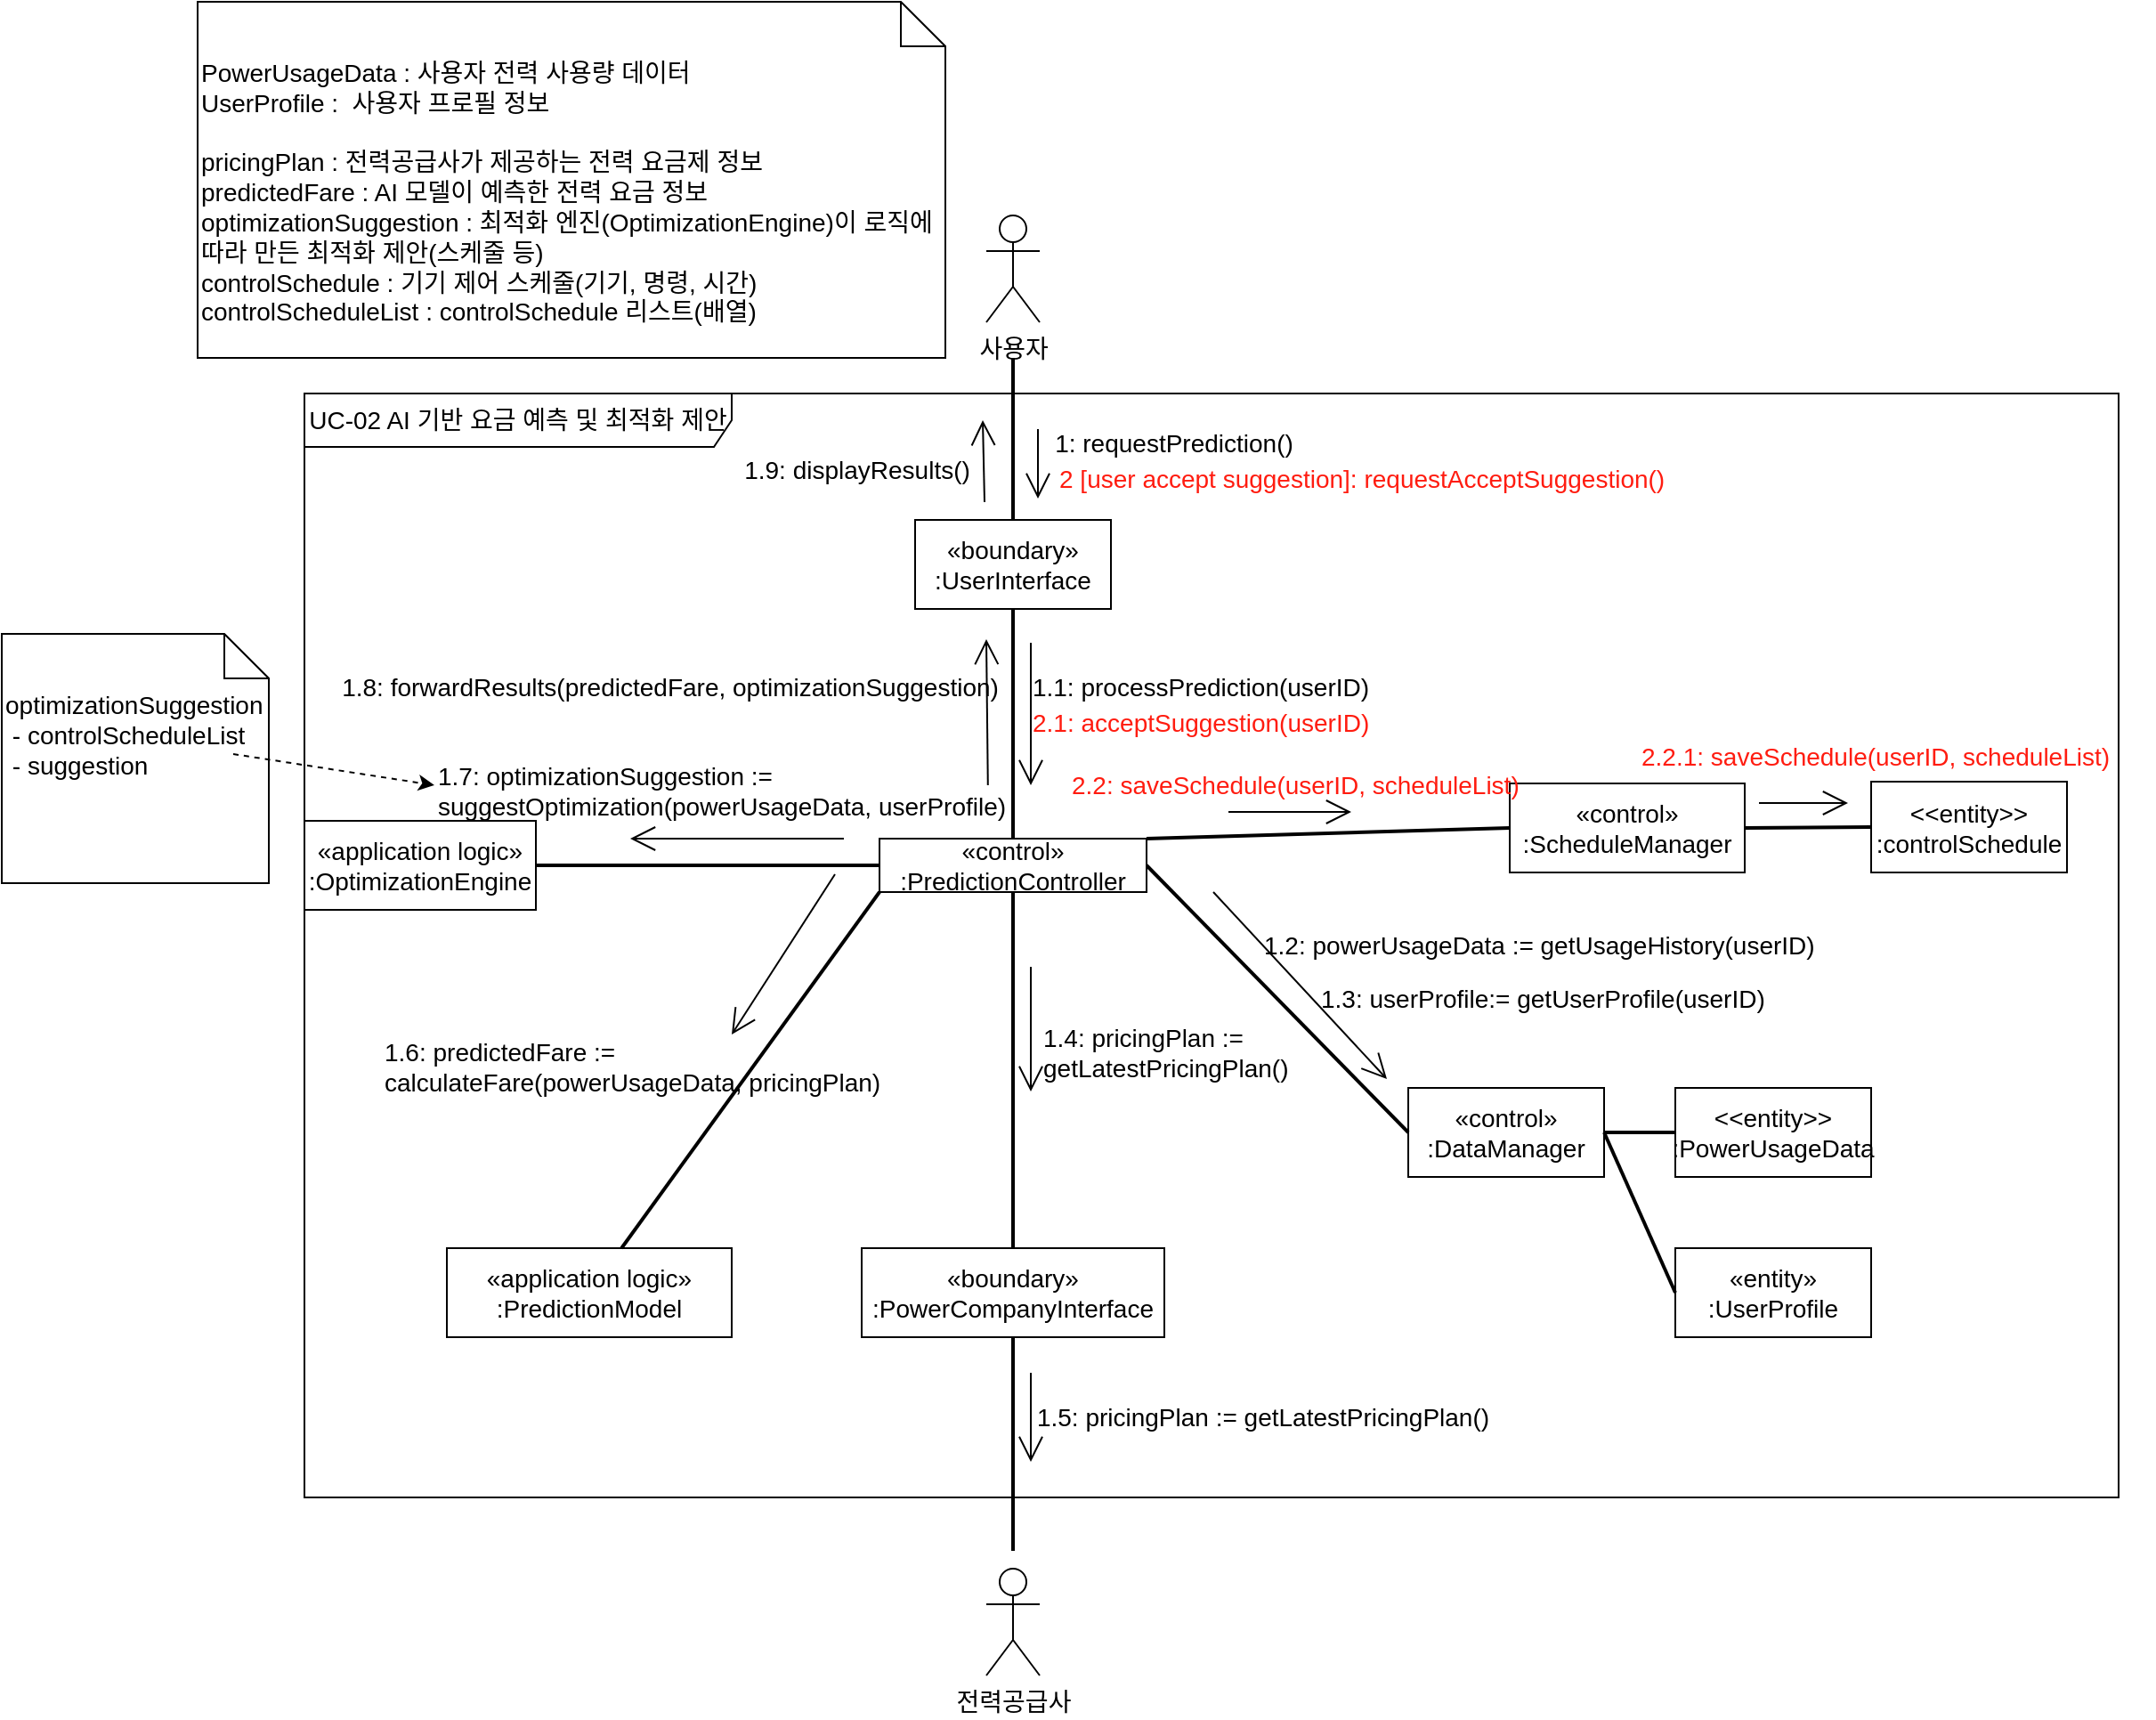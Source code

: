 <mxfile version="28.1.1" pages="4">
  <diagram name="UC-02" id="8YTJVPFshJAHq5woD0wn">
    <mxGraphModel dx="2004" dy="2016" grid="1" gridSize="10" guides="1" tooltips="1" connect="1" arrows="1" fold="1" page="1" pageScale="1" pageWidth="827" pageHeight="1169" math="0" shadow="0">
      <root>
        <mxCell id="0" />
        <mxCell id="1" parent="0" />
        <mxCell id="vxFuanLwJdvkJMf5H4uR-48" style="edgeStyle=orthogonalEdgeStyle;rounded=0;orthogonalLoop=1;jettySize=auto;html=1;exitX=0;exitY=0.5;exitDx=0;exitDy=0;strokeWidth=2;endArrow=none;endFill=0;fontSize=14;" edge="1" parent="1" source="vxFuanLwJdvkJMf5H4uR-19" target="vxFuanLwJdvkJMf5H4uR-26">
          <mxGeometry relative="1" as="geometry" />
        </mxCell>
        <mxCell id="vxFuanLwJdvkJMf5H4uR-26" value="«application logic»&lt;br&gt;&lt;div&gt;:OptimizationEngine&lt;/div&gt;" style="html=1;whiteSpace=wrap;fontSize=14;" vertex="1" parent="1">
          <mxGeometry x="271" y="570" width="130" height="50" as="geometry" />
        </mxCell>
        <mxCell id="vxFuanLwJdvkJMf5H4uR-72" value="1.9: displayResults()" style="text;html=1;align=center;verticalAlign=middle;resizable=0;points=[];autosize=1;strokeColor=none;fillColor=none;fontSize=14;" vertex="1" parent="1">
          <mxGeometry x="506" y="358" width="150" height="30" as="geometry" />
        </mxCell>
        <mxCell id="vxFuanLwJdvkJMf5H4uR-81" value="PowerUsageData : 사용자 전력 사용량 데이터&lt;div&gt;UserProfile :&amp;nbsp; 사용자 프로필 정보&lt;/div&gt;&lt;div&gt;&lt;br&gt;&lt;/div&gt;&lt;div&gt;pricingPlan : 전력공급사가 제공하는 전력 요금제 정보&lt;/div&gt;&lt;div&gt;predictedFare : AI 모델이 예측한 전력 요금 정보&lt;/div&gt;&lt;div&gt;optimizationSuggestion : 최적화 엔진(OptimizationEngine)이 로직에 따라 만든 최적화 제안(스케줄 등)&lt;/div&gt;&lt;div&gt;controlSchedule : 기기 제어 스케줄(기기, 명령, 시간)&lt;/div&gt;&lt;div&gt;controlScheduleList : controlSchedule 리스트(배열)&lt;/div&gt;&lt;div&gt;&lt;br&gt;&lt;/div&gt;" style="shape=note2;boundedLbl=1;whiteSpace=wrap;html=1;size=25;verticalAlign=top;align=left;fontSize=14;" vertex="1" parent="1">
          <mxGeometry x="211" y="110" width="420" height="200" as="geometry" />
        </mxCell>
        <mxCell id="vxFuanLwJdvkJMf5H4uR-98" value="UC-02 AI 기반 요금 예측 및 최적화 제안" style="shape=umlFrame;whiteSpace=wrap;html=1;pointerEvents=0;recursiveResize=0;container=1;collapsible=0;width=240;height=30;fontSize=14;" vertex="1" parent="1">
          <mxGeometry x="271" y="330" width="1019" height="620" as="geometry" />
        </mxCell>
        <mxCell id="vxFuanLwJdvkJMf5H4uR-20" value="«control»&lt;br&gt;&lt;div&gt;:DataManager&lt;/div&gt;" style="html=1;whiteSpace=wrap;fontSize=14;" vertex="1" parent="vxFuanLwJdvkJMf5H4uR-98">
          <mxGeometry x="620" y="390" width="110" height="50" as="geometry" />
        </mxCell>
        <mxCell id="vxFuanLwJdvkJMf5H4uR-76" value="«entity»&lt;br&gt;&lt;div&gt;:UserProfile&lt;/div&gt;" style="html=1;whiteSpace=wrap;fontSize=14;" vertex="1" parent="vxFuanLwJdvkJMf5H4uR-98">
          <mxGeometry x="770" y="480" width="110" height="50" as="geometry" />
        </mxCell>
        <mxCell id="vxFuanLwJdvkJMf5H4uR-80" style="rounded=0;orthogonalLoop=1;jettySize=auto;html=1;exitX=1;exitY=0.5;exitDx=0;exitDy=0;entryX=0;entryY=0.5;entryDx=0;entryDy=0;strokeWidth=2;endArrow=none;endFill=0;fontSize=14;" edge="1" parent="vxFuanLwJdvkJMf5H4uR-98" source="vxFuanLwJdvkJMf5H4uR-20" target="vxFuanLwJdvkJMf5H4uR-76">
          <mxGeometry relative="1" as="geometry" />
        </mxCell>
        <mxCell id="vxFuanLwJdvkJMf5H4uR-75" value="&lt;div&gt;&amp;lt;&amp;lt;entity&amp;gt;&amp;gt;&lt;/div&gt;&lt;div&gt;:PowerUsageData&lt;/div&gt;" style="html=1;whiteSpace=wrap;fontSize=14;" vertex="1" parent="vxFuanLwJdvkJMf5H4uR-98">
          <mxGeometry x="770" y="390" width="110" height="50" as="geometry" />
        </mxCell>
        <mxCell id="vxFuanLwJdvkJMf5H4uR-79" style="rounded=0;orthogonalLoop=1;jettySize=auto;html=1;exitX=1;exitY=0.5;exitDx=0;exitDy=0;entryX=0;entryY=0.5;entryDx=0;entryDy=0;strokeWidth=2;endArrow=none;endFill=0;fontSize=14;" edge="1" parent="vxFuanLwJdvkJMf5H4uR-98" source="vxFuanLwJdvkJMf5H4uR-20" target="vxFuanLwJdvkJMf5H4uR-75">
          <mxGeometry relative="1" as="geometry" />
        </mxCell>
        <mxCell id="vxFuanLwJdvkJMf5H4uR-77" value="1.3: userProfile:= getUserProfile(userID)" style="text;html=1;align=left;verticalAlign=middle;resizable=0;points=[];autosize=1;strokeColor=none;fillColor=none;fontSize=14;" vertex="1" parent="vxFuanLwJdvkJMf5H4uR-98">
          <mxGeometry x="569" y="325" width="270" height="30" as="geometry" />
        </mxCell>
        <mxCell id="vxFuanLwJdvkJMf5H4uR-58" value="1.2: p&lt;span style=&quot;text-align: center; text-wrap-mode: wrap;&quot;&gt;owerUsageData&amp;nbsp;&lt;/span&gt;:= getUsageHistory(userID)" style="text;html=1;align=left;verticalAlign=middle;resizable=0;points=[];autosize=1;strokeColor=none;fillColor=none;fontSize=14;" vertex="1" parent="vxFuanLwJdvkJMf5H4uR-98">
          <mxGeometry x="537" y="295" width="330" height="30" as="geometry" />
        </mxCell>
        <mxCell id="vxFuanLwJdvkJMf5H4uR-53" value="" style="endArrow=open;endFill=1;endSize=12;html=1;rounded=0;entryX=0.5;entryY=-0.1;entryDx=0;entryDy=0;entryPerimeter=0;fontSize=14;" edge="1" parent="vxFuanLwJdvkJMf5H4uR-98">
          <mxGeometry width="160" relative="1" as="geometry">
            <mxPoint x="510.5" y="280" as="sourcePoint" />
            <mxPoint x="608" y="385" as="targetPoint" />
          </mxGeometry>
        </mxCell>
        <mxCell id="vxFuanLwJdvkJMf5H4uR-82" value="«control»&lt;br&gt;&lt;div&gt;:ScheduleManager&lt;/div&gt;" style="html=1;whiteSpace=wrap;fontSize=14;" vertex="1" parent="vxFuanLwJdvkJMf5H4uR-98">
          <mxGeometry x="677" y="219" width="132" height="50" as="geometry" />
        </mxCell>
        <mxCell id="vxFuanLwJdvkJMf5H4uR-91" style="rounded=0;orthogonalLoop=1;jettySize=auto;html=1;exitX=1;exitY=0.5;exitDx=0;exitDy=0;entryX=0;entryY=0.5;entryDx=0;entryDy=0;strokeWidth=2;endArrow=none;endFill=0;fontSize=14;" edge="1" parent="vxFuanLwJdvkJMf5H4uR-98" source="vxFuanLwJdvkJMf5H4uR-82" target="vxFuanLwJdvkJMf5H4uR-93">
          <mxGeometry relative="1" as="geometry">
            <mxPoint x="910" y="260" as="sourcePoint" />
            <mxPoint x="860" y="185" as="targetPoint" />
          </mxGeometry>
        </mxCell>
        <mxCell id="vxFuanLwJdvkJMf5H4uR-93" value="&lt;div&gt;&amp;lt;&amp;lt;entity&amp;gt;&amp;gt;&lt;/div&gt;&lt;div&gt;:controlSchedule&lt;/div&gt;" style="html=1;whiteSpace=wrap;fontSize=14;" vertex="1" parent="vxFuanLwJdvkJMf5H4uR-98">
          <mxGeometry x="880" y="218" width="110" height="51" as="geometry" />
        </mxCell>
        <mxCell id="vxFuanLwJdvkJMf5H4uR-61" value="1.6: predictedFare :=&#xa;calculateFare(powerUsageData, pricingPlan)" style="text;whiteSpace=wrap;fontSize=14;" vertex="1" parent="vxFuanLwJdvkJMf5H4uR-98">
          <mxGeometry x="43" y="355" width="340" height="40" as="geometry" />
        </mxCell>
        <mxCell id="vxFuanLwJdvkJMf5H4uR-69" value="1.7: optimizationSuggestion :=&#xa;suggestOptimization(powerUsageData, userProfile)" style="text;whiteSpace=wrap;fontSize=14;" vertex="1" parent="vxFuanLwJdvkJMf5H4uR-98">
          <mxGeometry x="73" y="200" width="340" height="40" as="geometry" />
        </mxCell>
        <mxCell id="vxFuanLwJdvkJMf5H4uR-70" value="1.8: forwardResults(predictedFare, optimizationSuggestion)" style="text;html=1;align=center;verticalAlign=middle;resizable=0;points=[];autosize=1;strokeColor=none;fillColor=none;fontSize=14;" vertex="1" parent="vxFuanLwJdvkJMf5H4uR-98">
          <mxGeometry x="10" y="150" width="390" height="30" as="geometry" />
        </mxCell>
        <mxCell id="vxFuanLwJdvkJMf5H4uR-104" value="2 [user accept suggestion]: requestAcceptSuggestion()" style="text;html=1;align=left;verticalAlign=middle;resizable=0;points=[];autosize=1;strokeColor=none;fillColor=none;fontSize=14;fontColor=#FF1C10;" vertex="1" parent="vxFuanLwJdvkJMf5H4uR-98">
          <mxGeometry x="422" y="33" width="360" height="30" as="geometry" />
        </mxCell>
        <mxCell id="vxFuanLwJdvkJMf5H4uR-106" value="2.2: saveSchedule(userID, scheduleList)" style="text;html=1;align=left;verticalAlign=middle;resizable=0;points=[];autosize=1;strokeColor=none;fillColor=none;fontSize=14;textShadow=0;labelBackgroundColor=none;fontColor=#FF1C10;" vertex="1" parent="vxFuanLwJdvkJMf5H4uR-98">
          <mxGeometry x="429" y="205" width="270" height="30" as="geometry" />
        </mxCell>
        <mxCell id="vxFuanLwJdvkJMf5H4uR-16" value="사용자" style="shape=umlActor;verticalLabelPosition=bottom;verticalAlign=top;html=1;fontSize=14;" vertex="1" parent="vxFuanLwJdvkJMf5H4uR-98">
          <mxGeometry x="383" y="-100" width="30" height="60" as="geometry" />
        </mxCell>
        <mxCell id="vxFuanLwJdvkJMf5H4uR-33" style="edgeStyle=orthogonalEdgeStyle;rounded=0;orthogonalLoop=1;jettySize=auto;html=1;exitX=0.5;exitY=0;exitDx=0;exitDy=0;endArrow=none;endFill=0;strokeWidth=2;entryX=0.5;entryY=1;entryDx=0;entryDy=0;fontSize=14;" edge="1" parent="vxFuanLwJdvkJMf5H4uR-98" source="vxFuanLwJdvkJMf5H4uR-19" target="vxFuanLwJdvkJMf5H4uR-44">
          <mxGeometry relative="1" as="geometry">
            <mxPoint x="398" y="81" as="targetPoint" />
          </mxGeometry>
        </mxCell>
        <mxCell id="vxFuanLwJdvkJMf5H4uR-35" style="rounded=0;orthogonalLoop=1;jettySize=auto;html=1;exitX=1;exitY=0.5;exitDx=0;exitDy=0;entryX=0;entryY=0.5;entryDx=0;entryDy=0;strokeWidth=2;endArrow=none;endFill=0;fontSize=14;" edge="1" parent="vxFuanLwJdvkJMf5H4uR-98" source="vxFuanLwJdvkJMf5H4uR-19" target="vxFuanLwJdvkJMf5H4uR-20">
          <mxGeometry relative="1" as="geometry">
            <mxPoint x="563" y="415" as="targetPoint" />
          </mxGeometry>
        </mxCell>
        <mxCell id="vxFuanLwJdvkJMf5H4uR-37" style="edgeStyle=orthogonalEdgeStyle;rounded=0;orthogonalLoop=1;jettySize=auto;html=1;exitX=0.5;exitY=1;exitDx=0;exitDy=0;entryX=0.5;entryY=0;entryDx=0;entryDy=0;strokeWidth=2;endArrow=none;endFill=0;fontSize=14;" edge="1" parent="vxFuanLwJdvkJMf5H4uR-98" source="vxFuanLwJdvkJMf5H4uR-19" target="vxFuanLwJdvkJMf5H4uR-21">
          <mxGeometry relative="1" as="geometry" />
        </mxCell>
        <mxCell id="vxFuanLwJdvkJMf5H4uR-19" value="«control»&lt;br&gt;&lt;div&gt;:PredictionController&lt;/div&gt;" style="html=1;whiteSpace=wrap;fontSize=14;" vertex="1" parent="vxFuanLwJdvkJMf5H4uR-98">
          <mxGeometry x="323" y="250" width="150" height="30" as="geometry" />
        </mxCell>
        <mxCell id="vxFuanLwJdvkJMf5H4uR-38" style="edgeStyle=orthogonalEdgeStyle;rounded=0;orthogonalLoop=1;jettySize=auto;html=1;exitX=0.5;exitY=1;exitDx=0;exitDy=0;strokeWidth=2;endArrow=none;endFill=0;fontSize=14;" edge="1" parent="vxFuanLwJdvkJMf5H4uR-98" source="vxFuanLwJdvkJMf5H4uR-21">
          <mxGeometry relative="1" as="geometry">
            <mxPoint x="398" y="650" as="targetPoint" />
          </mxGeometry>
        </mxCell>
        <mxCell id="vxFuanLwJdvkJMf5H4uR-21" value="«boundary»&lt;br&gt;&lt;div&gt;:PowerCompanyInterface&lt;/div&gt;" style="html=1;whiteSpace=wrap;fontSize=14;" vertex="1" parent="vxFuanLwJdvkJMf5H4uR-98">
          <mxGeometry x="313" y="480" width="170" height="50" as="geometry" />
        </mxCell>
        <mxCell id="vxFuanLwJdvkJMf5H4uR-22" value="전력공급사" style="shape=umlActor;verticalLabelPosition=bottom;verticalAlign=top;html=1;fontSize=14;" vertex="1" parent="vxFuanLwJdvkJMf5H4uR-98">
          <mxGeometry x="383" y="660" width="30" height="60" as="geometry" />
        </mxCell>
        <mxCell id="vxFuanLwJdvkJMf5H4uR-41" value="" style="endArrow=open;endFill=1;endSize=12;html=1;rounded=0;exitX=0.885;exitY=0;exitDx=0;exitDy=0;exitPerimeter=0;fontSize=14;" edge="1" parent="vxFuanLwJdvkJMf5H4uR-98">
          <mxGeometry width="160" relative="1" as="geometry">
            <mxPoint x="383.9" y="220" as="sourcePoint" />
            <mxPoint x="383" y="138" as="targetPoint" />
          </mxGeometry>
        </mxCell>
        <mxCell id="vxFuanLwJdvkJMf5H4uR-83" style="rounded=0;orthogonalLoop=1;jettySize=auto;html=1;exitX=1;exitY=0;exitDx=0;exitDy=0;entryX=0;entryY=0.5;entryDx=0;entryDy=0;strokeWidth=2;endArrow=none;endFill=0;fontSize=14;" edge="1" parent="vxFuanLwJdvkJMf5H4uR-98" source="vxFuanLwJdvkJMf5H4uR-19" target="vxFuanLwJdvkJMf5H4uR-82">
          <mxGeometry relative="1" as="geometry">
            <mxPoint x="620" y="205" as="targetPoint" />
          </mxGeometry>
        </mxCell>
        <mxCell id="vxFuanLwJdvkJMf5H4uR-44" value="«boundary»&lt;br&gt;&lt;div&gt;:UserInterface&lt;/div&gt;" style="html=1;whiteSpace=wrap;fontSize=14;" vertex="1" parent="vxFuanLwJdvkJMf5H4uR-98">
          <mxGeometry x="343" y="71" width="110" height="50" as="geometry" />
        </mxCell>
        <mxCell id="vxFuanLwJdvkJMf5H4uR-45" style="edgeStyle=orthogonalEdgeStyle;rounded=0;orthogonalLoop=1;jettySize=auto;html=1;exitX=0.5;exitY=0;exitDx=0;exitDy=0;endArrow=none;endFill=0;strokeWidth=2;fontSize=14;" edge="1" parent="vxFuanLwJdvkJMf5H4uR-98" source="vxFuanLwJdvkJMf5H4uR-44">
          <mxGeometry relative="1" as="geometry">
            <mxPoint x="398" y="-20" as="targetPoint" />
            <mxPoint x="413" y="201" as="sourcePoint" />
          </mxGeometry>
        </mxCell>
        <mxCell id="vxFuanLwJdvkJMf5H4uR-50" value="1.1: processPrediction(userID)" style="text;html=1;align=center;verticalAlign=middle;resizable=0;points=[];autosize=1;strokeColor=none;fillColor=none;fontSize=14;" vertex="1" parent="vxFuanLwJdvkJMf5H4uR-98">
          <mxGeometry x="398" y="150" width="210" height="30" as="geometry" />
        </mxCell>
        <mxCell id="vxFuanLwJdvkJMf5H4uR-51" value="" style="endArrow=open;endFill=1;endSize=12;html=1;rounded=0;fontSize=14;" edge="1" parent="vxFuanLwJdvkJMf5H4uR-98">
          <mxGeometry width="160" relative="1" as="geometry">
            <mxPoint x="412" y="20" as="sourcePoint" />
            <mxPoint x="412" y="59" as="targetPoint" />
          </mxGeometry>
        </mxCell>
        <mxCell id="vxFuanLwJdvkJMf5H4uR-52" value="" style="endArrow=open;endFill=1;endSize=12;html=1;rounded=0;fontSize=14;" edge="1" parent="vxFuanLwJdvkJMf5H4uR-98">
          <mxGeometry width="160" relative="1" as="geometry">
            <mxPoint x="408" y="140" as="sourcePoint" />
            <mxPoint x="408" y="220" as="targetPoint" />
          </mxGeometry>
        </mxCell>
        <mxCell id="vxFuanLwJdvkJMf5H4uR-56" value="" style="endArrow=open;endFill=1;endSize=12;html=1;rounded=0;fontSize=14;" edge="1" parent="vxFuanLwJdvkJMf5H4uR-98">
          <mxGeometry width="160" relative="1" as="geometry">
            <mxPoint x="408" y="322" as="sourcePoint" />
            <mxPoint x="408" y="392" as="targetPoint" />
          </mxGeometry>
        </mxCell>
        <mxCell id="vxFuanLwJdvkJMf5H4uR-71" value="" style="endArrow=open;endFill=1;endSize=12;html=1;rounded=0;fontSize=14;" edge="1" parent="vxFuanLwJdvkJMf5H4uR-98">
          <mxGeometry width="160" relative="1" as="geometry">
            <mxPoint x="382" y="61" as="sourcePoint" />
            <mxPoint x="381" y="15" as="targetPoint" />
          </mxGeometry>
        </mxCell>
        <mxCell id="vxFuanLwJdvkJMf5H4uR-73" value="" style="endArrow=open;endFill=1;endSize=12;html=1;rounded=0;fontSize=14;" edge="1" parent="vxFuanLwJdvkJMf5H4uR-98">
          <mxGeometry width="160" relative="1" as="geometry">
            <mxPoint x="408" y="550" as="sourcePoint" />
            <mxPoint x="408" y="600" as="targetPoint" />
          </mxGeometry>
        </mxCell>
        <mxCell id="vxFuanLwJdvkJMf5H4uR-49" value="1: requestPrediction()" style="text;html=1;align=center;verticalAlign=middle;resizable=0;points=[];autosize=1;strokeColor=none;fillColor=none;fontSize=14;" vertex="1" parent="vxFuanLwJdvkJMf5H4uR-98">
          <mxGeometry x="408" y="13" width="160" height="30" as="geometry" />
        </mxCell>
        <mxCell id="vxFuanLwJdvkJMf5H4uR-25" value="«application logic»&lt;br&gt;&lt;div&gt;:PredictionModel&lt;/div&gt;" style="html=1;whiteSpace=wrap;fontSize=14;" vertex="1" parent="vxFuanLwJdvkJMf5H4uR-98">
          <mxGeometry x="80" y="480" width="160" height="50" as="geometry" />
        </mxCell>
        <mxCell id="vxFuanLwJdvkJMf5H4uR-47" style="rounded=0;orthogonalLoop=1;jettySize=auto;html=1;exitX=0;exitY=1;exitDx=0;exitDy=0;endArrow=none;endFill=0;strokeWidth=2;fontSize=14;" edge="1" parent="vxFuanLwJdvkJMf5H4uR-98" source="vxFuanLwJdvkJMf5H4uR-19" target="vxFuanLwJdvkJMf5H4uR-25">
          <mxGeometry relative="1" as="geometry" />
        </mxCell>
        <mxCell id="vxFuanLwJdvkJMf5H4uR-68" value="" style="endArrow=open;endFill=1;endSize=12;html=1;rounded=0;fontSize=14;" edge="1" parent="vxFuanLwJdvkJMf5H4uR-98">
          <mxGeometry width="160" relative="1" as="geometry">
            <mxPoint x="303" y="250" as="sourcePoint" />
            <mxPoint x="183" y="250" as="targetPoint" />
          </mxGeometry>
        </mxCell>
        <mxCell id="vxFuanLwJdvkJMf5H4uR-87" value="2.1: acceptSuggestion(userID)" style="text;html=1;align=left;verticalAlign=middle;resizable=0;points=[];autosize=1;strokeColor=none;fillColor=none;fontSize=14;textShadow=0;labelBackgroundColor=none;fontColor=#FF1C10;" vertex="1" parent="vxFuanLwJdvkJMf5H4uR-98">
          <mxGeometry x="407" y="170" width="210" height="30" as="geometry" />
        </mxCell>
        <mxCell id="vxFuanLwJdvkJMf5H4uR-54" value="1.4: pricingPlan :=&lt;div&gt;getLatestPricingPlan()&lt;/div&gt;" style="text;html=1;align=left;verticalAlign=middle;resizable=0;points=[];autosize=1;strokeColor=none;fillColor=none;fontSize=14;" vertex="1" parent="vxFuanLwJdvkJMf5H4uR-98">
          <mxGeometry x="413" y="345" width="160" height="50" as="geometry" />
        </mxCell>
        <mxCell id="vxFuanLwJdvkJMf5H4uR-65" value="" style="endArrow=open;endFill=1;endSize=12;html=1;rounded=0;fontSize=14;" edge="1" parent="vxFuanLwJdvkJMf5H4uR-98">
          <mxGeometry width="160" relative="1" as="geometry">
            <mxPoint x="298" y="270" as="sourcePoint" />
            <mxPoint x="240" y="360" as="targetPoint" />
          </mxGeometry>
        </mxCell>
        <mxCell id="vxFuanLwJdvkJMf5H4uR-108" value="" style="endArrow=open;endFill=1;endSize=12;html=1;rounded=0;fontSize=14;" edge="1" parent="vxFuanLwJdvkJMf5H4uR-98">
          <mxGeometry width="160" relative="1" as="geometry">
            <mxPoint x="519" y="235" as="sourcePoint" />
            <mxPoint x="588" y="235" as="targetPoint" />
          </mxGeometry>
        </mxCell>
        <mxCell id="vxFuanLwJdvkJMf5H4uR-57" value="1.5: pricingPlan := getLatestPricingPlan()" style="text;html=1;align=center;verticalAlign=middle;resizable=0;points=[];autosize=1;strokeColor=none;fillColor=none;fontSize=14;" vertex="1" parent="vxFuanLwJdvkJMf5H4uR-98">
          <mxGeometry x="398" y="560" width="280" height="30" as="geometry" />
        </mxCell>
        <mxCell id="zqLGA-jZEZG6o46eOaR1-1" value="2.2.1: saveSchedule(userID, scheduleList)" style="text;html=1;align=left;verticalAlign=middle;resizable=0;points=[];autosize=1;strokeColor=none;fillColor=none;fontSize=14;textShadow=0;labelBackgroundColor=none;fontColor=#FF1C10;" vertex="1" parent="vxFuanLwJdvkJMf5H4uR-98">
          <mxGeometry x="749" y="189" width="290" height="30" as="geometry" />
        </mxCell>
        <mxCell id="Cwzu6SR6VfzMWafKcjPV-1" value="" style="endArrow=open;endFill=1;endSize=12;html=1;rounded=0;fontSize=14;" edge="1" parent="vxFuanLwJdvkJMf5H4uR-98">
          <mxGeometry width="160" relative="1" as="geometry">
            <mxPoint x="817" y="230" as="sourcePoint" />
            <mxPoint x="867" y="230" as="targetPoint" />
          </mxGeometry>
        </mxCell>
        <mxCell id="vxFuanLwJdvkJMf5H4uR-96" value="&lt;div&gt;optimizationSuggestion&lt;/div&gt;&lt;div&gt;&amp;nbsp;- controlScheduleList&lt;/div&gt;&lt;div&gt;&amp;nbsp;- suggestion&lt;/div&gt;&lt;div&gt;&lt;br&gt;&lt;/div&gt;" style="shape=note2;boundedLbl=1;whiteSpace=wrap;html=1;size=25;verticalAlign=top;align=left;fontSize=14;" vertex="1" parent="1">
          <mxGeometry x="101" y="465" width="150" height="140" as="geometry" />
        </mxCell>
        <mxCell id="vxFuanLwJdvkJMf5H4uR-97" style="rounded=0;orthogonalLoop=1;jettySize=auto;html=1;exitX=0;exitY=0;exitDx=130;exitDy=67.5;exitPerimeter=0;entryX=0;entryY=0.5;entryDx=0;entryDy=0;dashed=1;fontSize=14;" edge="1" parent="1" source="vxFuanLwJdvkJMf5H4uR-96" target="vxFuanLwJdvkJMf5H4uR-69">
          <mxGeometry relative="1" as="geometry" />
        </mxCell>
      </root>
    </mxGraphModel>
  </diagram>
  <diagram name="UC-03" id="zyr5n1dD5L9NOUkfezyE">
    <mxGraphModel grid="1" page="1" gridSize="10" guides="1" tooltips="1" connect="1" arrows="1" fold="1" pageScale="1" pageWidth="827" pageHeight="1169" math="0" shadow="0">
      <root>
        <mxCell id="7bWLqyp8lQPBayYotHuz-0" />
        <mxCell id="7bWLqyp8lQPBayYotHuz-1" parent="7bWLqyp8lQPBayYotHuz-0" />
        <mxCell id="7bWLqyp8lQPBayYotHuz-5" value="&lt;div&gt;userId : 사용자 아이디&lt;/div&gt;deviceId : 제어하려는 장치 아이디&lt;div&gt;command : 제어 명령(On/Off 등)&lt;/div&gt;&lt;div&gt;&lt;br&gt;&lt;/div&gt;&lt;div&gt;authResult : 사용자가 기기를 제어할 수 있는&amp;nbsp;&lt;/div&gt;&lt;div&gt;권한 확인 결과&lt;/div&gt;&lt;div&gt;newStatus : 기기 제어 이후의 기기 상태&lt;/div&gt;&lt;div&gt;result : 기기 상태 및 제어 결과 정보&lt;/div&gt;&lt;div&gt;protocolCmd : 프로토콜에 맞는 명령 정보&lt;/div&gt;&lt;div&gt;DeviceStatus : 전원 등의 정보를 포함한 기기 상태 정보&lt;/div&gt;&lt;div&gt;&lt;br&gt;&lt;/div&gt;" style="shape=note2;boundedLbl=1;whiteSpace=wrap;html=1;size=25;verticalAlign=top;align=left;fontSize=14;" vertex="1" parent="7bWLqyp8lQPBayYotHuz-1">
          <mxGeometry x="30" y="30" width="276" height="220" as="geometry" />
        </mxCell>
        <mxCell id="mYkoXVR-nIwMHZTtmjBQ-0" value="가전기기" style="shape=umlActor;verticalLabelPosition=bottom;verticalAlign=top;html=1;fontSize=14;" vertex="1" parent="7bWLqyp8lQPBayYotHuz-1">
          <mxGeometry x="704" y="860" width="30" height="60" as="geometry" />
        </mxCell>
        <mxCell id="vp1qvCsEFfuMST33ZPhe-1" style="edgeStyle=orthogonalEdgeStyle;rounded=0;orthogonalLoop=1;jettySize=auto;html=1;exitX=1;exitY=0.5;exitDx=0;exitDy=0;entryX=0;entryY=0.5;entryDx=0;entryDy=0;strokeWidth=2;endArrow=none;endFill=0;" edge="1" parent="7bWLqyp8lQPBayYotHuz-1" source="7bWLqyp8lQPBayYotHuz-7" target="7bWLqyp8lQPBayYotHuz-27">
          <mxGeometry relative="1" as="geometry" />
        </mxCell>
        <mxCell id="7bWLqyp8lQPBayYotHuz-7" value="«control»&lt;br&gt;&lt;div&gt;:DataManager&lt;/div&gt;" style="html=1;whiteSpace=wrap;fontSize=14;" vertex="1" parent="7bWLqyp8lQPBayYotHuz-1">
          <mxGeometry x="46" y="376" width="110" height="50" as="geometry" />
        </mxCell>
        <mxCell id="RHSzU9GTz0DqOomnQ9vQ-6" style="edgeStyle=orthogonalEdgeStyle;rounded=0;orthogonalLoop=1;jettySize=auto;html=1;exitX=0.5;exitY=1;exitDx=0;exitDy=0;entryX=0.5;entryY=0;entryDx=0;entryDy=0;strokeWidth=2;endArrow=none;endFill=0;fontSize=14;" edge="1" parent="7bWLqyp8lQPBayYotHuz-1" source="7bWLqyp8lQPBayYotHuz-15" target="7bWLqyp8lQPBayYotHuz-27">
          <mxGeometry relative="1" as="geometry" />
        </mxCell>
        <mxCell id="7bWLqyp8lQPBayYotHuz-15" value="«control»&lt;br&gt;&lt;div&gt;:ScheduleManager&lt;/div&gt;" style="html=1;whiteSpace=wrap;fontSize=14;" vertex="1" parent="7bWLqyp8lQPBayYotHuz-1">
          <mxGeometry x="315" y="190" width="132" height="50" as="geometry" />
        </mxCell>
        <mxCell id="7bWLqyp8lQPBayYotHuz-18" value="1.3/     [authResult is true]: &#xa;newStatus := &#xa;sendRemoteCommand(deviceID, command)" style="text;whiteSpace=wrap;fontSize=14;fontColor=#0000FF;" vertex="1" parent="7bWLqyp8lQPBayYotHuz-1">
          <mxGeometry x="393.5" y="500" width="403" height="65" as="geometry" />
        </mxCell>
        <mxCell id="7bWLqyp8lQPBayYotHuz-23" value="사용자" style="shape=umlActor;verticalLabelPosition=bottom;verticalAlign=top;html=1;fontSize=14;" vertex="1" parent="7bWLqyp8lQPBayYotHuz-1">
          <mxGeometry x="690" y="170" width="30" height="60" as="geometry" />
        </mxCell>
        <mxCell id="RHSzU9GTz0DqOomnQ9vQ-20" style="edgeStyle=orthogonalEdgeStyle;rounded=0;orthogonalLoop=1;jettySize=auto;html=1;exitX=0.5;exitY=1;exitDx=0;exitDy=0;entryX=0.5;entryY=0;entryDx=0;entryDy=0;endArrow=none;endFill=0;strokeWidth=2;fontSize=14;" edge="1" parent="7bWLqyp8lQPBayYotHuz-1" source="7bWLqyp8lQPBayYotHuz-27" target="RHSzU9GTz0DqOomnQ9vQ-17">
          <mxGeometry relative="1" as="geometry">
            <Array as="points">
              <mxPoint x="381" y="550" />
              <mxPoint x="380" y="550" />
              <mxPoint x="380" y="590" />
            </Array>
          </mxGeometry>
        </mxCell>
        <mxCell id="7bWLqyp8lQPBayYotHuz-27" value="«control»&lt;br&gt;&lt;div&gt;:DeviceControlController&lt;/div&gt;" style="html=1;whiteSpace=wrap;fontSize=14;" vertex="1" parent="7bWLqyp8lQPBayYotHuz-1">
          <mxGeometry x="306" y="376" width="150" height="50" as="geometry" />
        </mxCell>
        <mxCell id="RHSzU9GTz0DqOomnQ9vQ-24" style="edgeStyle=orthogonalEdgeStyle;rounded=0;orthogonalLoop=1;jettySize=auto;html=1;exitX=0.5;exitY=1;exitDx=0;exitDy=0;endArrow=none;endFill=0;strokeWidth=2;fontSize=14;" edge="1" parent="7bWLqyp8lQPBayYotHuz-1" source="7bWLqyp8lQPBayYotHuz-29">
          <mxGeometry relative="1" as="geometry">
            <mxPoint x="719" y="850" as="targetPoint" />
          </mxGeometry>
        </mxCell>
        <mxCell id="7bWLqyp8lQPBayYotHuz-29" value="«boundary»&lt;br&gt;&lt;div&gt;:DeviceInterface&lt;/div&gt;" style="html=1;whiteSpace=wrap;fontSize=14;" vertex="1" parent="7bWLqyp8lQPBayYotHuz-1">
          <mxGeometry x="624" y="710" width="190" height="50" as="geometry" />
        </mxCell>
        <mxCell id="7bWLqyp8lQPBayYotHuz-32" style="rounded=0;orthogonalLoop=1;jettySize=auto;html=1;exitX=1;exitY=0.5;exitDx=0;exitDy=0;entryX=0;entryY=0.5;entryDx=0;entryDy=0;strokeWidth=2;endArrow=none;endFill=0;fontSize=14;" edge="1" parent="7bWLqyp8lQPBayYotHuz-1" source="7bWLqyp8lQPBayYotHuz-27" target="7bWLqyp8lQPBayYotHuz-33">
          <mxGeometry relative="1" as="geometry">
            <mxPoint x="877" y="531" as="targetPoint" />
          </mxGeometry>
        </mxCell>
        <mxCell id="7bWLqyp8lQPBayYotHuz-33" value="«boundary»&lt;br&gt;&lt;div&gt;:UserInterface&lt;/div&gt;" style="html=1;whiteSpace=wrap;fontSize=14;" vertex="1" parent="7bWLqyp8lQPBayYotHuz-1">
          <mxGeometry x="650" y="376" width="110" height="50" as="geometry" />
        </mxCell>
        <mxCell id="7bWLqyp8lQPBayYotHuz-34" style="edgeStyle=orthogonalEdgeStyle;rounded=0;orthogonalLoop=1;jettySize=auto;html=1;exitX=0.5;exitY=0;exitDx=0;exitDy=0;endArrow=none;endFill=0;strokeWidth=2;fontSize=14;" edge="1" parent="7bWLqyp8lQPBayYotHuz-1" source="7bWLqyp8lQPBayYotHuz-33">
          <mxGeometry relative="1" as="geometry">
            <mxPoint x="705" y="260" as="targetPoint" />
            <mxPoint x="720" y="527" as="sourcePoint" />
          </mxGeometry>
        </mxCell>
        <mxCell id="7bWLqyp8lQPBayYotHuz-36" value="" style="endArrow=open;endFill=1;endSize=12;html=1;rounded=0;fontSize=14;" edge="1" parent="7bWLqyp8lQPBayYotHuz-1">
          <mxGeometry width="160" relative="1" as="geometry">
            <mxPoint x="719" y="309" as="sourcePoint" />
            <mxPoint x="719" y="348" as="targetPoint" />
          </mxGeometry>
        </mxCell>
        <mxCell id="7bWLqyp8lQPBayYotHuz-39" value="" style="endArrow=open;endFill=1;endSize=12;html=1;rounded=0;fontSize=14;" edge="1" parent="7bWLqyp8lQPBayYotHuz-1">
          <mxGeometry width="160" relative="1" as="geometry">
            <mxPoint x="692" y="350" as="sourcePoint" />
            <mxPoint x="691.5" y="309" as="targetPoint" />
          </mxGeometry>
        </mxCell>
        <mxCell id="7bWLqyp8lQPBayYotHuz-40" value="" style="endArrow=open;endFill=1;endSize=12;html=1;rounded=0;fontSize=14;" edge="1" parent="7bWLqyp8lQPBayYotHuz-1">
          <mxGeometry width="160" relative="1" as="geometry">
            <mxPoint x="729" y="770" as="sourcePoint" />
            <mxPoint x="729" y="820" as="targetPoint" />
          </mxGeometry>
        </mxCell>
        <mxCell id="7bWLqyp8lQPBayYotHuz-48" value="" style="endArrow=open;endFill=1;endSize=12;html=1;rounded=0;fontSize=14;entryX=0.863;entryY=0;entryDx=0;entryDy=0;entryPerimeter=0;" edge="1" parent="7bWLqyp8lQPBayYotHuz-1">
          <mxGeometry width="160" relative="1" as="geometry">
            <mxPoint x="570" y="391" as="sourcePoint" />
            <mxPoint x="504.45" y="391" as="targetPoint" />
          </mxGeometry>
        </mxCell>
        <mxCell id="RHSzU9GTz0DqOomnQ9vQ-22" style="edgeStyle=orthogonalEdgeStyle;rounded=0;orthogonalLoop=1;jettySize=auto;html=1;exitX=0.5;exitY=1;exitDx=0;exitDy=0;endArrow=none;endFill=0;strokeWidth=2;fontSize=14;" edge="1" parent="7bWLqyp8lQPBayYotHuz-1" source="RHSzU9GTz0DqOomnQ9vQ-8" target="7bWLqyp8lQPBayYotHuz-29">
          <mxGeometry relative="1" as="geometry" />
        </mxCell>
        <mxCell id="RHSzU9GTz0DqOomnQ9vQ-8" value="«application logic»&lt;br&gt;&lt;div&gt;:CommandExecutor&lt;/div&gt;" style="html=1;whiteSpace=wrap;fontSize=14;" vertex="1" parent="7bWLqyp8lQPBayYotHuz-1">
          <mxGeometry x="639" y="590" width="160" height="50" as="geometry" />
        </mxCell>
        <mxCell id="RHSzU9GTz0DqOomnQ9vQ-11" value="2: processControl&#xa;(userID, deviceID, command)" style="text;whiteSpace=wrap;fontSize=14;fontColor=#FF1C10;" vertex="1" parent="7bWLqyp8lQPBayYotHuz-1">
          <mxGeometry x="380" y="268" width="340" height="40" as="geometry" />
        </mxCell>
        <mxCell id="RHSzU9GTz0DqOomnQ9vQ-13" value="" style="endArrow=open;endFill=1;endSize=12;html=1;rounded=0;fontSize=14;exitX=0.5;exitY=1;exitDx=0;exitDy=0;" edge="1" parent="7bWLqyp8lQPBayYotHuz-1">
          <mxGeometry width="160" relative="1" as="geometry">
            <mxPoint x="400" y="322" as="sourcePoint" />
            <mxPoint x="400" y="364" as="targetPoint" />
          </mxGeometry>
        </mxCell>
        <mxCell id="RHSzU9GTz0DqOomnQ9vQ-14" value="1: requestDeviceControl(deviceID, command)" style="text;html=1;align=center;verticalAlign=middle;resizable=0;points=[];autosize=1;strokeColor=none;fillColor=none;fontSize=14;" vertex="1" parent="7bWLqyp8lQPBayYotHuz-1">
          <mxGeometry x="711.5" y="307" width="310" height="30" as="geometry" />
        </mxCell>
        <mxCell id="RHSzU9GTz0DqOomnQ9vQ-15" value="1.1: processControl(userID, deviceID, command)" style="text;whiteSpace=wrap;fontSize=14;" vertex="1" parent="7bWLqyp8lQPBayYotHuz-1">
          <mxGeometry x="456" y="347" width="290" height="40" as="geometry" />
        </mxCell>
        <mxCell id="RHSzU9GTz0DqOomnQ9vQ-16" value="1.2/     : authResult := &#xa;checkAuthority(userID, deviceID)" style="text;whiteSpace=wrap;fontSize=14;" vertex="1" parent="7bWLqyp8lQPBayYotHuz-1">
          <mxGeometry x="115" y="337" width="220" height="40" as="geometry" />
        </mxCell>
        <mxCell id="RHSzU9GTz0DqOomnQ9vQ-25" style="edgeStyle=orthogonalEdgeStyle;rounded=0;orthogonalLoop=1;jettySize=auto;html=1;exitX=1;exitY=0.5;exitDx=0;exitDy=0;entryX=0;entryY=0.5;entryDx=0;entryDy=0;strokeWidth=2;endArrow=none;endFill=0;fontSize=14;" edge="1" parent="7bWLqyp8lQPBayYotHuz-1" source="RHSzU9GTz0DqOomnQ9vQ-17" target="RHSzU9GTz0DqOomnQ9vQ-8">
          <mxGeometry relative="1" as="geometry">
            <mxPoint x="330" y="615" as="targetPoint" />
          </mxGeometry>
        </mxCell>
        <mxCell id="RHSzU9GTz0DqOomnQ9vQ-37" style="edgeStyle=orthogonalEdgeStyle;rounded=0;orthogonalLoop=1;jettySize=auto;html=1;exitX=0.5;exitY=1;exitDx=0;exitDy=0;strokeWidth=2;endArrow=none;endFill=0;fontSize=14;" edge="1" parent="7bWLqyp8lQPBayYotHuz-1" source="RHSzU9GTz0DqOomnQ9vQ-17" target="RHSzU9GTz0DqOomnQ9vQ-18">
          <mxGeometry relative="1" as="geometry" />
        </mxCell>
        <mxCell id="RHSzU9GTz0DqOomnQ9vQ-17" value="«control»&lt;br&gt;&lt;div&gt;:GatewayController&lt;/div&gt;" style="html=1;whiteSpace=wrap;fontSize=14;" vertex="1" parent="7bWLqyp8lQPBayYotHuz-1">
          <mxGeometry x="306" y="590" width="150" height="50" as="geometry" />
        </mxCell>
        <mxCell id="RHSzU9GTz0DqOomnQ9vQ-18" value="«entity»&lt;br&gt;&lt;div&gt;:DeviceStatus&lt;/div&gt;" style="html=1;whiteSpace=wrap;fontSize=14;" vertex="1" parent="7bWLqyp8lQPBayYotHuz-1">
          <mxGeometry x="326" y="720" width="110" height="50" as="geometry" />
        </mxCell>
        <mxCell id="RHSzU9GTz0DqOomnQ9vQ-28" value="1.3A [authResult is false]: notifyAuthFailure()" style="text;whiteSpace=wrap;fontSize=14;fontColor=#0000FF;" vertex="1" parent="7bWLqyp8lQPBayYotHuz-1">
          <mxGeometry x="435" y="420" width="403" height="65" as="geometry" />
        </mxCell>
        <mxCell id="RHSzU9GTz0DqOomnQ9vQ-29" value="" style="endArrow=open;endFill=1;endSize=12;html=1;rounded=0;fontSize=14;" edge="1" parent="7bWLqyp8lQPBayYotHuz-1">
          <mxGeometry width="160" relative="1" as="geometry">
            <mxPoint x="505.55" y="412.78" as="sourcePoint" />
            <mxPoint x="570" y="413" as="targetPoint" />
          </mxGeometry>
        </mxCell>
        <mxCell id="RHSzU9GTz0DqOomnQ9vQ-30" value="1.3A.1: displayError()" style="text;whiteSpace=wrap;fontSize=14;fontColor=#0000FF;" vertex="1" parent="7bWLqyp8lQPBayYotHuz-1">
          <mxGeometry x="561.5" y="280" width="150" height="40" as="geometry" />
        </mxCell>
        <mxCell id="RHSzU9GTz0DqOomnQ9vQ-32" value="1.3.1: result := execute(protocolCmd)" style="text;whiteSpace=wrap;fontSize=14;" vertex="1" parent="7bWLqyp8lQPBayYotHuz-1">
          <mxGeometry x="474" y="560" width="230" height="40" as="geometry" />
        </mxCell>
        <mxCell id="RHSzU9GTz0DqOomnQ9vQ-33" value="1.3.1.1:&#xa;result := controlDevice(protocolCmd)" style="text;whiteSpace=wrap;fontSize=14;" vertex="1" parent="7bWLqyp8lQPBayYotHuz-1">
          <mxGeometry x="734" y="660" width="230" height="40" as="geometry" />
        </mxCell>
        <mxCell id="RHSzU9GTz0DqOomnQ9vQ-36" value="1.3.2: syncStatus(deviceID, newStatus)" style="text;whiteSpace=wrap;fontSize=14;" vertex="1" parent="7bWLqyp8lQPBayYotHuz-1">
          <mxGeometry x="393.5" y="660" width="246.5" height="40" as="geometry" />
        </mxCell>
        <mxCell id="RHSzU9GTz0DqOomnQ9vQ-42" value="1.4: forwardResult(newStatus)" style="text;whiteSpace=wrap;fontSize=14;" vertex="1" parent="7bWLqyp8lQPBayYotHuz-1">
          <mxGeometry x="435" y="434.5" width="205" height="40" as="geometry" />
        </mxCell>
        <mxCell id="RHSzU9GTz0DqOomnQ9vQ-43" value="1.5: updateView()" style="text;whiteSpace=wrap;fontSize=14;" vertex="1" parent="7bWLqyp8lQPBayYotHuz-1">
          <mxGeometry x="561.5" y="297" width="130" height="40" as="geometry" />
        </mxCell>
        <mxCell id="mrPj1c0s3B7xm014h0e7-6" value="" style="endArrow=open;endFill=1;endSize=12;html=1;rounded=0;fontSize=14;" edge="1" parent="7bWLqyp8lQPBayYotHuz-1">
          <mxGeometry width="160" relative="1" as="geometry">
            <mxPoint x="728" y="650" as="sourcePoint" />
            <mxPoint x="728" y="700" as="targetPoint" />
          </mxGeometry>
        </mxCell>
        <mxCell id="mrPj1c0s3B7xm014h0e7-9" value="1.3.1.2: &#xa;result := controlDevice(protocolCmd)" style="text;whiteSpace=wrap;fontSize=14;" vertex="1" parent="7bWLqyp8lQPBayYotHuz-1">
          <mxGeometry x="734" y="770" width="230" height="40" as="geometry" />
        </mxCell>
        <mxCell id="mrPj1c0s3B7xm014h0e7-10" value="" style="endArrow=open;endFill=1;endSize=12;html=1;rounded=0;fontSize=14;" edge="1" parent="7bWLqyp8lQPBayYotHuz-1">
          <mxGeometry width="160" relative="1" as="geometry">
            <mxPoint x="528" y="606" as="sourcePoint" />
            <mxPoint x="592.45" y="606.22" as="targetPoint" />
          </mxGeometry>
        </mxCell>
        <mxCell id="pwjt3mTdULOVBaKfCYek-44" value="UC-03 원격 기기 제어" style="shape=umlFrame;whiteSpace=wrap;html=1;pointerEvents=0;recursiveResize=0;container=0;collapsible=0;width=240;height=30;fontSize=14;" vertex="1" parent="7bWLqyp8lQPBayYotHuz-1">
          <mxGeometry x="30" y="267" width="980" height="563" as="geometry" />
        </mxCell>
        <mxCell id="pwjt3mTdULOVBaKfCYek-89" value="" style="endArrow=open;endFill=1;endSize=12;html=1;rounded=0;fontSize=14;" edge="1" parent="7bWLqyp8lQPBayYotHuz-1">
          <mxGeometry width="160" relative="1" as="geometry">
            <mxPoint x="391" y="665" as="sourcePoint" />
            <mxPoint x="391" y="701" as="targetPoint" />
          </mxGeometry>
        </mxCell>
        <mxCell id="4shqVnottf9aPd-6UcZf-0" value="" style="endArrow=open;endFill=1;endSize=12;html=1;rounded=0;fontSize=14;entryX=0;entryY=1;entryDx=0;entryDy=0;" edge="1" parent="7bWLqyp8lQPBayYotHuz-1">
          <mxGeometry width="160" relative="1" as="geometry">
            <mxPoint x="390" y="470" as="sourcePoint" />
            <mxPoint x="389.5" y="565.0" as="targetPoint" />
          </mxGeometry>
        </mxCell>
        <mxCell id="vp1qvCsEFfuMST33ZPhe-2" value="" style="endArrow=open;endFill=1;endSize=12;html=1;rounded=0;fontSize=14;entryX=0.863;entryY=0;entryDx=0;entryDy=0;entryPerimeter=0;" edge="1" parent="7bWLqyp8lQPBayYotHuz-1">
          <mxGeometry width="160" relative="1" as="geometry">
            <mxPoint x="248.77" y="387" as="sourcePoint" />
            <mxPoint x="183.22" y="387" as="targetPoint" />
          </mxGeometry>
        </mxCell>
        <mxCell id="CsoZ9jofCAWZSPtqk0c7-0" value="2.2A[authResult is false]:&#xa;notifyAuthFailure()" style="text;whiteSpace=wrap;fontColor=#FF1C10;fontSize=14;" vertex="1" parent="7bWLqyp8lQPBayYotHuz-1">
          <mxGeometry x="221.5" y="297" width="340" height="40" as="geometry" />
        </mxCell>
        <mxCell id="CsoZ9jofCAWZSPtqk0c7-1" value="" style="endArrow=open;endFill=1;endSize=12;html=1;rounded=0;fontSize=14;" edge="1" parent="7bWLqyp8lQPBayYotHuz-1">
          <mxGeometry width="160" relative="1" as="geometry">
            <mxPoint x="360" y="366" as="sourcePoint" />
            <mxPoint x="360" y="320" as="targetPoint" />
          </mxGeometry>
        </mxCell>
        <mxCell id="JlCrVCiqQnFXFfeJIAzb-0" value="&lt;font style=&quot;font-size: 14px; color: rgb(255, 28, 16);&quot;&gt;2.1&lt;/font&gt;" style="text;html=1;align=center;verticalAlign=middle;resizable=0;points=[];autosize=1;strokeColor=none;fillColor=none;" vertex="1" parent="7bWLqyp8lQPBayYotHuz-1">
          <mxGeometry x="130" y="337" width="40" height="30" as="geometry" />
        </mxCell>
        <mxCell id="JlCrVCiqQnFXFfeJIAzb-1" value="&lt;font style=&quot;font-size: 14px; color: rgb(255, 28, 16);&quot;&gt;2.2&lt;/font&gt;" style="text;html=1;align=center;verticalAlign=middle;resizable=0;points=[];autosize=1;strokeColor=none;fillColor=none;" vertex="1" parent="7bWLqyp8lQPBayYotHuz-1">
          <mxGeometry x="408" y="500" width="40" height="30" as="geometry" />
        </mxCell>
      </root>
    </mxGraphModel>
  </diagram>
  <diagram name="UC-05" id="HooNjRrMW2idDmYjx3rV">
    <mxGraphModel dx="1936" dy="1119" grid="1" gridSize="10" guides="1" tooltips="1" connect="1" arrows="1" fold="1" page="1" pageScale="1" pageWidth="827" pageHeight="1169" math="0" shadow="0">
      <root>
        <mxCell id="WTw_HS_JbcxgBWSAuVP4-0" />
        <mxCell id="WTw_HS_JbcxgBWSAuVP4-1" parent="WTw_HS_JbcxgBWSAuVP4-0" />
        <mxCell id="WTw_HS_JbcxgBWSAuVP4-2" value="realtimeUsage: 이상 상태 감지에 필요한 실시간 전력 정보&lt;div&gt;anomalyResult : 이상 상태 감지 결과 (이상 상태 일 시 True)&lt;/div&gt;&lt;div&gt;userID : 사용자 ID&lt;/div&gt;&lt;div&gt;message : 사용자에게 표시할 알림 메세지 내용&lt;/div&gt;&lt;div&gt;AnomalyLog : 이상 상태 로그(타임스탬프, 이상 상태 내용 등)&lt;/div&gt;&lt;div&gt;&lt;br&gt;&lt;/div&gt;" style="shape=note2;boundedLbl=1;whiteSpace=wrap;html=1;size=25;verticalAlign=top;align=left;fontSize=14;" vertex="1" parent="WTw_HS_JbcxgBWSAuVP4-1">
          <mxGeometry x="320" y="100" width="360" height="160" as="geometry" />
        </mxCell>
        <mxCell id="WTw_HS_JbcxgBWSAuVP4-3" value="사용자" style="shape=umlActor;verticalLabelPosition=bottom;verticalAlign=top;html=1;fontSize=14;" vertex="1" parent="WTw_HS_JbcxgBWSAuVP4-1">
          <mxGeometry x="773" y="816" width="30" height="60" as="geometry" />
        </mxCell>
        <mxCell id="0gnqj63mIK6c9-OkHJHI-20" style="edgeStyle=orthogonalEdgeStyle;rounded=0;orthogonalLoop=1;jettySize=auto;html=1;exitX=0;exitY=0.5;exitDx=0;exitDy=0;strokeWidth=2;endArrow=none;endFill=0;fontSize=14;" edge="1" parent="WTw_HS_JbcxgBWSAuVP4-1" source="WTw_HS_JbcxgBWSAuVP4-5" target="0gnqj63mIK6c9-OkHJHI-3">
          <mxGeometry relative="1" as="geometry" />
        </mxCell>
        <mxCell id="WTw_HS_JbcxgBWSAuVP4-5" value="«control»&lt;br&gt;&lt;div&gt;:DataManager&lt;/div&gt;" style="html=1;whiteSpace=wrap;fontSize=14;" vertex="1" parent="WTw_HS_JbcxgBWSAuVP4-1">
          <mxGeometry x="510" y="585" width="110" height="50" as="geometry" />
        </mxCell>
        <mxCell id="WTw_HS_JbcxgBWSAuVP4-13" value="«boundary»&lt;br&gt;&lt;div&gt;:NotificationInterface&lt;/div&gt;" style="html=1;whiteSpace=wrap;fontSize=14;" vertex="1" parent="WTw_HS_JbcxgBWSAuVP4-1">
          <mxGeometry x="693" y="656" width="190" height="50" as="geometry" />
        </mxCell>
        <mxCell id="WTw_HS_JbcxgBWSAuVP4-22" value="«application logic»&lt;br&gt;&lt;div&gt;:AnomalyDetectionModel&lt;/div&gt;" style="html=1;whiteSpace=wrap;fontSize=14;" vertex="1" parent="WTw_HS_JbcxgBWSAuVP4-1">
          <mxGeometry x="980" y="479" width="160" height="50" as="geometry" />
        </mxCell>
        <mxCell id="0gnqj63mIK6c9-OkHJHI-7" style="edgeStyle=orthogonalEdgeStyle;rounded=0;orthogonalLoop=1;jettySize=auto;html=1;exitX=1;exitY=0.5;exitDx=0;exitDy=0;entryX=0.5;entryY=0;entryDx=0;entryDy=0;endArrow=none;endFill=0;strokeWidth=2;fontSize=14;" edge="1" parent="WTw_HS_JbcxgBWSAuVP4-1" source="WTw_HS_JbcxgBWSAuVP4-30" target="WTw_HS_JbcxgBWSAuVP4-22">
          <mxGeometry relative="1" as="geometry" />
        </mxCell>
        <mxCell id="nPFY-TKIXI2R2nrh_5o9-5" style="edgeStyle=orthogonalEdgeStyle;rounded=0;orthogonalLoop=1;jettySize=auto;html=1;exitX=0;exitY=0.5;exitDx=0;exitDy=0;entryX=0.5;entryY=0;entryDx=0;entryDy=0;endArrow=none;endFill=0;strokeWidth=2;" edge="1" parent="WTw_HS_JbcxgBWSAuVP4-1" source="WTw_HS_JbcxgBWSAuVP4-30" target="0gnqj63mIK6c9-OkHJHI-9">
          <mxGeometry relative="1" as="geometry" />
        </mxCell>
        <mxCell id="WTw_HS_JbcxgBWSAuVP4-30" value="«control»&lt;br&gt;&lt;div&gt;:GatewayController&lt;/div&gt;" style="html=1;whiteSpace=wrap;fontSize=14;" vertex="1" parent="WTw_HS_JbcxgBWSAuVP4-1">
          <mxGeometry x="750" y="380" width="170" height="33" as="geometry" />
        </mxCell>
        <mxCell id="WTw_HS_JbcxgBWSAuVP4-40" value="" style="endArrow=open;endFill=1;endSize=12;html=1;rounded=0;fontSize=14;" edge="1" parent="WTw_HS_JbcxgBWSAuVP4-1">
          <mxGeometry width="160" relative="1" as="geometry">
            <mxPoint x="580" y="530" as="sourcePoint" />
            <mxPoint x="580" y="580" as="targetPoint" />
          </mxGeometry>
        </mxCell>
        <mxCell id="WTw_HS_JbcxgBWSAuVP4-43" value="UC-05 이상 상태 감지 및 알림" style="shape=umlFrame;whiteSpace=wrap;html=1;pointerEvents=0;recursiveResize=0;container=0;collapsible=0;width=240;height=30;fontSize=14;" vertex="1" parent="WTw_HS_JbcxgBWSAuVP4-1">
          <mxGeometry x="315" y="270" width="965" height="530" as="geometry" />
        </mxCell>
        <mxCell id="WTw_HS_JbcxgBWSAuVP4-45" value="" style="endArrow=open;endFill=1;endSize=12;html=1;rounded=0;fontSize=14;entryX=0;entryY=1;entryDx=0;entryDy=0;" edge="1" parent="WTw_HS_JbcxgBWSAuVP4-1">
          <mxGeometry width="160" relative="1" as="geometry">
            <mxPoint x="1070" y="413" as="sourcePoint" />
            <mxPoint x="1070" y="458.0" as="targetPoint" />
          </mxGeometry>
        </mxCell>
        <mxCell id="0gnqj63mIK6c9-OkHJHI-3" value="«entity»&lt;br&gt;&lt;div&gt;:AnomalyLog&lt;/div&gt;" style="html=1;whiteSpace=wrap;fontSize=14;" vertex="1" parent="WTw_HS_JbcxgBWSAuVP4-1">
          <mxGeometry x="320" y="585" width="110" height="50" as="geometry" />
        </mxCell>
        <mxCell id="0gnqj63mIK6c9-OkHJHI-8" value="1.2: anomalyResult :=&#xa;analyzeData(realtimeUsage)" style="text;whiteSpace=wrap;fontSize=14;" vertex="1" parent="WTw_HS_JbcxgBWSAuVP4-1">
          <mxGeometry x="1080" y="413" width="176.5" height="40" as="geometry" />
        </mxCell>
        <mxCell id="0gnqj63mIK6c9-OkHJHI-19" style="edgeStyle=orthogonalEdgeStyle;rounded=0;orthogonalLoop=1;jettySize=auto;html=1;entryX=0.5;entryY=0;entryDx=0;entryDy=0;strokeWidth=2;endArrow=none;endFill=0;fontSize=14;exitX=0.095;exitY=1.003;exitDx=0;exitDy=0;exitPerimeter=0;" edge="1" parent="WTw_HS_JbcxgBWSAuVP4-1" source="0gnqj63mIK6c9-OkHJHI-9" target="WTw_HS_JbcxgBWSAuVP4-5">
          <mxGeometry relative="1" as="geometry">
            <mxPoint x="565" y="500" as="sourcePoint" />
          </mxGeometry>
        </mxCell>
        <mxCell id="0gnqj63mIK6c9-OkHJHI-21" style="edgeStyle=orthogonalEdgeStyle;rounded=0;orthogonalLoop=1;jettySize=auto;html=1;exitX=0.952;exitY=1.003;exitDx=0;exitDy=0;entryX=0.5;entryY=0;entryDx=0;entryDy=0;strokeWidth=2;endArrow=none;endFill=0;exitPerimeter=0;fontSize=14;" edge="1" parent="WTw_HS_JbcxgBWSAuVP4-1" source="0gnqj63mIK6c9-OkHJHI-9" target="WTw_HS_JbcxgBWSAuVP4-13">
          <mxGeometry relative="1" as="geometry" />
        </mxCell>
        <mxCell id="0gnqj63mIK6c9-OkHJHI-9" value="«control»&lt;br&gt;&lt;div&gt;:AnomalyDetectionController&lt;/div&gt;" style="html=1;whiteSpace=wrap;fontSize=14;" vertex="1" parent="WTw_HS_JbcxgBWSAuVP4-1">
          <mxGeometry x="540" y="470" width="260" height="50" as="geometry" />
        </mxCell>
        <mxCell id="0gnqj63mIK6c9-OkHJHI-13" value="" style="endArrow=open;endFill=1;endSize=12;html=1;rounded=0;fontSize=14;entryX=0;entryY=1;entryDx=0;entryDy=0;" edge="1" parent="WTw_HS_JbcxgBWSAuVP4-1">
          <mxGeometry width="160" relative="1" as="geometry">
            <mxPoint x="680" y="419" as="sourcePoint" />
            <mxPoint x="680" y="464.0" as="targetPoint" />
          </mxGeometry>
        </mxCell>
        <mxCell id="0gnqj63mIK6c9-OkHJHI-17" value="1.3[anomalyResult is true]: notifyAnomaly(anomalyResult)" style="text;whiteSpace=wrap;fontSize=14;" vertex="1" parent="WTw_HS_JbcxgBWSAuVP4-1">
          <mxGeometry x="690" y="413" width="176" height="40" as="geometry" />
        </mxCell>
        <mxCell id="0gnqj63mIK6c9-OkHJHI-22" style="edgeStyle=orthogonalEdgeStyle;rounded=0;orthogonalLoop=1;jettySize=auto;html=1;exitX=0.5;exitY=1;exitDx=0;exitDy=0;entryX=0.5;entryY=0;entryDx=0;entryDy=0;entryPerimeter=0;strokeWidth=2;endArrow=none;endFill=0;fontSize=14;" edge="1" parent="WTw_HS_JbcxgBWSAuVP4-1" source="WTw_HS_JbcxgBWSAuVP4-13" target="WTw_HS_JbcxgBWSAuVP4-3">
          <mxGeometry relative="1" as="geometry" />
        </mxCell>
        <mxCell id="0gnqj63mIK6c9-OkHJHI-26" value="1.3.1: saveLog(anomalyResult)" style="text;whiteSpace=wrap;fontSize=14;" vertex="1" parent="WTw_HS_JbcxgBWSAuVP4-1">
          <mxGeometry x="580" y="540" width="200" height="40" as="geometry" />
        </mxCell>
        <mxCell id="0gnqj63mIK6c9-OkHJHI-27" value="1.3.1.1: createLog()" style="text;whiteSpace=wrap;fontSize=14;" vertex="1" parent="WTw_HS_JbcxgBWSAuVP4-1">
          <mxGeometry x="414" y="560" width="140" height="40" as="geometry" />
        </mxCell>
        <mxCell id="0gnqj63mIK6c9-OkHJHI-28" value="1.3.2: sendNotification(userID, message)" style="text;whiteSpace=wrap;fontSize=14;" vertex="1" parent="WTw_HS_JbcxgBWSAuVP4-1">
          <mxGeometry x="803" y="581.5" width="250" height="40" as="geometry" />
        </mxCell>
        <mxCell id="0gnqj63mIK6c9-OkHJHI-29" value="1.3.2.1: pushToDevice()" style="text;whiteSpace=wrap;fontSize=14;" vertex="1" parent="WTw_HS_JbcxgBWSAuVP4-1">
          <mxGeometry x="803" y="726" width="160" height="40" as="geometry" />
        </mxCell>
        <mxCell id="0gnqj63mIK6c9-OkHJHI-30" value="" style="endArrow=open;endFill=1;endSize=12;html=1;rounded=0;fontSize=14;entryX=0;entryY=1;entryDx=0;entryDy=0;" edge="1" parent="WTw_HS_JbcxgBWSAuVP4-1">
          <mxGeometry width="160" relative="1" as="geometry">
            <mxPoint x="798" y="736" as="sourcePoint" />
            <mxPoint x="798" y="781.0" as="targetPoint" />
          </mxGeometry>
        </mxCell>
        <mxCell id="0gnqj63mIK6c9-OkHJHI-32" value="" style="endArrow=open;endFill=1;endSize=12;html=1;rounded=0;fontSize=14;" edge="1" parent="WTw_HS_JbcxgBWSAuVP4-1">
          <mxGeometry width="160" relative="1" as="geometry">
            <mxPoint x="800" y="580" as="sourcePoint" />
            <mxPoint x="800" y="650" as="targetPoint" />
          </mxGeometry>
        </mxCell>
        <mxCell id="0gnqj63mIK6c9-OkHJHI-33" value="" style="endArrow=open;endFill=1;endSize=12;html=1;rounded=0;fontSize=14;" edge="1" parent="WTw_HS_JbcxgBWSAuVP4-1">
          <mxGeometry width="160" relative="1" as="geometry">
            <mxPoint x="500" y="600" as="sourcePoint" />
            <mxPoint x="450" y="600" as="targetPoint" />
          </mxGeometry>
        </mxCell>
        <mxCell id="0gnqj63mIK6c9-OkHJHI-34" value="1.3A[anomalyResult is false]: end Usecase&#xa;(Do Nothing)" style="text;whiteSpace=wrap;fontSize=14;fontColor=#FF1C10;" vertex="1" parent="WTw_HS_JbcxgBWSAuVP4-1">
          <mxGeometry x="910" y="413" width="176" height="56" as="geometry" />
        </mxCell>
        <mxCell id="nPFY-TKIXI2R2nrh_5o9-3" style="edgeStyle=orthogonalEdgeStyle;rounded=0;orthogonalLoop=1;jettySize=auto;html=1;exitX=0.5;exitY=0;exitDx=0;exitDy=0;strokeWidth=2;endArrow=none;endFill=0;" edge="1" parent="WTw_HS_JbcxgBWSAuVP4-1" source="nPFY-TKIXI2R2nrh_5o9-0">
          <mxGeometry relative="1" as="geometry">
            <mxPoint x="835.143" y="260" as="targetPoint" />
          </mxGeometry>
        </mxCell>
        <mxCell id="nPFY-TKIXI2R2nrh_5o9-0" value="«boundary»&lt;br&gt;&lt;div&gt;:GatewayInterface&lt;/div&gt;" style="html=1;whiteSpace=wrap;fontSize=14;" vertex="1" parent="WTw_HS_JbcxgBWSAuVP4-1">
          <mxGeometry x="760" y="306" width="150" height="34" as="geometry" />
        </mxCell>
        <mxCell id="nPFY-TKIXI2R2nrh_5o9-1" style="edgeStyle=orthogonalEdgeStyle;rounded=0;orthogonalLoop=1;jettySize=auto;html=1;exitX=0.5;exitY=1;exitDx=0;exitDy=0;entryX=0.5;entryY=0;entryDx=0;entryDy=0;endArrow=none;endFill=0;strokeWidth=2;" edge="1" parent="WTw_HS_JbcxgBWSAuVP4-1" source="nPFY-TKIXI2R2nrh_5o9-0" target="WTw_HS_JbcxgBWSAuVP4-30">
          <mxGeometry relative="1" as="geometry" />
        </mxCell>
        <mxCell id="nPFY-TKIXI2R2nrh_5o9-2" value="타이머" style="shape=umlActor;verticalLabelPosition=bottom;verticalAlign=top;html=1;fontSize=14;" vertex="1" parent="WTw_HS_JbcxgBWSAuVP4-1">
          <mxGeometry x="820" y="170" width="30" height="60" as="geometry" />
        </mxCell>
        <mxCell id="nPFY-TKIXI2R2nrh_5o9-6" value="" style="endArrow=open;endFill=1;endSize=12;html=1;rounded=0;fontSize=14;entryX=0;entryY=1;entryDx=0;entryDy=0;" edge="1" parent="WTw_HS_JbcxgBWSAuVP4-1">
          <mxGeometry width="160" relative="1" as="geometry">
            <mxPoint x="846" y="343" as="sourcePoint" />
            <mxPoint x="846" y="374.0" as="targetPoint" />
          </mxGeometry>
        </mxCell>
        <mxCell id="nPFY-TKIXI2R2nrh_5o9-7" value="1*[every 5sec]: triggerAnalyze()" style="text;whiteSpace=wrap;fontSize=14;" vertex="1" parent="WTw_HS_JbcxgBWSAuVP4-1">
          <mxGeometry x="854" y="275" width="226" height="40" as="geometry" />
        </mxCell>
        <mxCell id="nPFY-TKIXI2R2nrh_5o9-8" value="" style="endArrow=open;endFill=1;endSize=12;html=1;rounded=0;fontSize=14;entryX=0;entryY=1;entryDx=0;entryDy=0;" edge="1" parent="WTw_HS_JbcxgBWSAuVP4-1">
          <mxGeometry width="160" relative="1" as="geometry">
            <mxPoint x="846" y="273" as="sourcePoint" />
            <mxPoint x="846" y="304.0" as="targetPoint" />
          </mxGeometry>
        </mxCell>
        <mxCell id="nPFY-TKIXI2R2nrh_5o9-14" value="1.1 processAnalyze()" style="text;whiteSpace=wrap;fontSize=14;" vertex="1" parent="WTw_HS_JbcxgBWSAuVP4-1">
          <mxGeometry x="850" y="340" width="226" height="40" as="geometry" />
        </mxCell>
      </root>
    </mxGraphModel>
  </diagram>
  <diagram id="zaYxTU1twudAQP2XXDte" name="StaticView">
    <mxGraphModel dx="2440" dy="933" grid="1" gridSize="10" guides="1" tooltips="1" connect="1" arrows="1" fold="1" page="1" pageScale="1" pageWidth="827" pageHeight="1169" math="0" shadow="0">
      <root>
        <mxCell id="0" />
        <mxCell id="1" parent="0" />
        <mxCell id="pCx8Z5ZmEoMhKvoKSdWd-137" value="«application logic»&lt;br&gt;&lt;span&gt;PredictionModel&lt;/span&gt;" style="html=1;whiteSpace=wrap;fontStyle=1;fontSize=14;" vertex="1" parent="1">
          <mxGeometry x="-770" y="370" width="150" height="50" as="geometry" />
        </mxCell>
        <mxCell id="pCx8Z5ZmEoMhKvoKSdWd-135" value="«boundary»&lt;br&gt;&lt;span&gt;PowerCompanyInterface&lt;/span&gt;" style="html=1;whiteSpace=wrap;fontStyle=1;fontSize=14;" vertex="1" parent="1">
          <mxGeometry x="-770" y="300" width="170" height="50" as="geometry" />
        </mxCell>
        <mxCell id="pCx8Z5ZmEoMhKvoKSdWd-143" value="&lt;span style=&quot;text-wrap-mode: nowrap;&quot;&gt;&amp;lt;&amp;lt;control&amp;gt;&amp;gt;&lt;/span&gt;&lt;br style=&quot;padding: 0px; margin: 0px; text-wrap-mode: nowrap;&quot;&gt;&lt;span style=&quot;text-wrap-mode: nowrap;&quot;&gt;PredictionController&lt;/span&gt;" style="html=1;whiteSpace=wrap;fontStyle=1;fontSize=14;" vertex="1" parent="1">
          <mxGeometry x="-560" y="450.3" width="150" height="50" as="geometry" />
        </mxCell>
        <mxCell id="pCx8Z5ZmEoMhKvoKSdWd-177" value="&lt;span style=&quot;text-wrap-mode: nowrap;&quot;&gt;&amp;lt;&amp;lt;control&amp;gt;&amp;gt;&lt;/span&gt;&lt;br style=&quot;padding: 0px; margin: 0px; text-wrap-mode: nowrap;&quot;&gt;&lt;span style=&quot;text-wrap-mode: nowrap;&quot;&gt;GatewayController&lt;/span&gt;" style="html=1;whiteSpace=wrap;fontStyle=1;fontSize=14;" vertex="1" parent="1">
          <mxGeometry x="-100" y="312" width="150" height="70" as="geometry" />
        </mxCell>
        <mxCell id="pCx8Z5ZmEoMhKvoKSdWd-188" value="&lt;span style=&quot;text-wrap-mode: nowrap;&quot;&gt;&amp;lt;&amp;lt;application logic&amp;gt;&amp;gt;&lt;/span&gt;&lt;br style=&quot;padding: 0px; margin: 0px; text-wrap-mode: nowrap;&quot;&gt;&lt;span style=&quot;text-wrap-mode: nowrap;&quot;&gt;AnomalyDetectionModel&lt;/span&gt;" style="html=1;whiteSpace=wrap;fontStyle=1;fontSize=14;" vertex="1" parent="1">
          <mxGeometry x="300" y="410.0" width="170" height="70.3" as="geometry" />
        </mxCell>
        <mxCell id="pCx8Z5ZmEoMhKvoKSdWd-185" value="&lt;span style=&quot;text-wrap-mode: nowrap;&quot;&gt;&amp;lt;&amp;lt;control&amp;gt;&amp;gt;&lt;/span&gt;&lt;br style=&quot;padding: 0px; margin: 0px; text-wrap-mode: nowrap;&quot;&gt;&lt;span style=&quot;text-wrap-mode: nowrap;&quot;&gt;DataManager&lt;/span&gt;" style="html=1;whiteSpace=wrap;fontStyle=1;fontSize=14;" vertex="1" parent="1">
          <mxGeometry x="-334" y="450.3" width="170" height="70.3" as="geometry" />
        </mxCell>
        <mxCell id="pCx8Z5ZmEoMhKvoKSdWd-166" value="&lt;span style=&quot;text-wrap-mode: nowrap;&quot;&gt;&amp;lt;&amp;lt;control&amp;gt;&amp;gt;&lt;/span&gt;&lt;br style=&quot;padding: 0px; margin: 0px; text-wrap-mode: nowrap;&quot;&gt;&lt;span style=&quot;text-wrap-mode: nowrap;&quot;&gt;DeviceControlController&lt;/span&gt;" style="html=1;whiteSpace=wrap;fontStyle=1;fontSize=14;" vertex="1" parent="1">
          <mxGeometry x="-334" y="295" width="170" height="70" as="geometry" />
        </mxCell>
        <mxCell id="pCx8Z5ZmEoMhKvoKSdWd-182" value="&lt;span style=&quot;text-wrap-mode: nowrap;&quot;&gt;&amp;lt;&amp;lt;entity&amp;gt;&amp;gt;&lt;/span&gt;&lt;br style=&quot;padding: 0px; margin: 0px; text-wrap-mode: nowrap;&quot;&gt;&lt;span style=&quot;text-wrap-mode: nowrap;&quot;&gt;DeviceStatus&lt;/span&gt;" style="swimlane;fontStyle=1;align=center;verticalAlign=top;childLayout=stackLayout;horizontal=1;startSize=41;horizontalStack=0;resizeParent=1;resizeParentMax=0;resizeLast=0;collapsible=1;marginBottom=0;whiteSpace=wrap;html=1;fontSize=14;" vertex="1" parent="1">
          <mxGeometry x="-130" y="165" width="130" height="90" as="geometry" />
        </mxCell>
        <mxCell id="pCx8Z5ZmEoMhKvoKSdWd-183" value="&lt;span style=&quot;text-wrap-mode: nowrap;&quot;&gt;+deviceID&lt;/span&gt;&lt;div&gt;&lt;span style=&quot;text-wrap-mode: nowrap;&quot;&gt;+status&lt;/span&gt;&lt;/div&gt;" style="text;strokeColor=none;fillColor=none;align=left;verticalAlign=top;spacingLeft=4;spacingRight=4;overflow=hidden;rotatable=0;points=[[0,0.5],[1,0.5]];portConstraint=eastwest;whiteSpace=wrap;html=1;fontSize=14;" vertex="1" parent="pCx8Z5ZmEoMhKvoKSdWd-182">
          <mxGeometry y="41" width="130" height="49" as="geometry" />
        </mxCell>
        <mxCell id="pCx8Z5ZmEoMhKvoKSdWd-180" value="&lt;span style=&quot;text-wrap-mode: nowrap;&quot;&gt;&amp;lt;&amp;lt;application logic&amp;gt;&amp;gt;&lt;/span&gt;&lt;br style=&quot;padding: 0px; margin: 0px; text-wrap-mode: nowrap;&quot;&gt;&lt;span style=&quot;text-wrap-mode: nowrap;&quot;&gt;CommandExecutor&lt;/span&gt;" style="html=1;whiteSpace=wrap;fontStyle=1;fontSize=14;" vertex="1" parent="1">
          <mxGeometry x="11" y="185" width="150" height="70" as="geometry" />
        </mxCell>
        <mxCell id="pCx8Z5ZmEoMhKvoKSdWd-179" value="&lt;span style=&quot;text-wrap-mode: nowrap;&quot;&gt;&amp;lt;&amp;lt;boundary&amp;gt;&amp;gt;&lt;/span&gt;&lt;br style=&quot;padding: 0px; margin: 0px; text-wrap-mode: nowrap;&quot;&gt;&lt;span style=&quot;text-wrap-mode: nowrap;&quot;&gt;DeviceInterface&lt;/span&gt;" style="html=1;whiteSpace=wrap;fontStyle=1;fontSize=14;" vertex="1" parent="1">
          <mxGeometry x="11" y="70" width="150" height="70" as="geometry" />
        </mxCell>
        <mxCell id="pCx8Z5ZmEoMhKvoKSdWd-67" value="" style="startArrow=none;endArrow=none;exitX=0.5;exitY=1;entryX=0.5;entryY=0;rounded=0;entryDx=0;entryDy=0;edgeStyle=orthogonalEdgeStyle;exitDx=0;exitDy=0;fontSize=14;" edge="1" parent="1" source="pCx8Z5ZmEoMhKvoKSdWd-165" target="pCx8Z5ZmEoMhKvoKSdWd-143">
          <mxGeometry relative="1" as="geometry">
            <mxPoint x="-410" y="313.2" as="sourcePoint" />
            <mxPoint x="-662.5" y="634" as="targetPoint" />
          </mxGeometry>
        </mxCell>
        <mxCell id="pCx8Z5ZmEoMhKvoKSdWd-68" value="1" style="edgeLabel;resizable=0;labelBackgroundColor=none;fontSize=14;align=right;verticalAlign=top;" vertex="1" parent="pCx8Z5ZmEoMhKvoKSdWd-67">
          <mxGeometry x="-1" relative="1" as="geometry" />
        </mxCell>
        <mxCell id="pCx8Z5ZmEoMhKvoKSdWd-69" value="1" style="edgeLabel;resizable=0;labelBackgroundColor=none;fontSize=14;align=left;verticalAlign=bottom;" vertex="1" parent="pCx8Z5ZmEoMhKvoKSdWd-67">
          <mxGeometry x="1" relative="1" as="geometry" />
        </mxCell>
        <mxCell id="pCx8Z5ZmEoMhKvoKSdWd-70" value="" style="startArrow=none;endArrow=none;exitX=1;exitY=0.5;entryX=0;entryY=0.5;rounded=0;edgeStyle=orthogonalEdgeStyle;entryDx=0;entryDy=0;exitDx=0;exitDy=0;fontSize=14;" edge="1" parent="1" source="pCx8Z5ZmEoMhKvoKSdWd-165" target="pCx8Z5ZmEoMhKvoKSdWd-166">
          <mxGeometry relative="1" as="geometry">
            <mxPoint x="-284" y="320.4" as="sourcePoint" />
            <mxPoint x="364" y="300" as="targetPoint" />
          </mxGeometry>
        </mxCell>
        <mxCell id="pCx8Z5ZmEoMhKvoKSdWd-71" value="1" style="edgeLabel;resizable=0;labelBackgroundColor=none;fontSize=14;align=left;verticalAlign=top;" vertex="1" parent="pCx8Z5ZmEoMhKvoKSdWd-70">
          <mxGeometry x="-1" relative="1" as="geometry" />
        </mxCell>
        <mxCell id="pCx8Z5ZmEoMhKvoKSdWd-72" value="1" style="edgeLabel;resizable=0;labelBackgroundColor=none;fontSize=14;align=right;verticalAlign=bottom;" vertex="1" parent="pCx8Z5ZmEoMhKvoKSdWd-70">
          <mxGeometry x="1" relative="1" as="geometry" />
        </mxCell>
        <mxCell id="pCx8Z5ZmEoMhKvoKSdWd-73" value="" style="startArrow=none;endArrow=none;exitX=1;exitY=0.5;entryX=0;entryY=0.25;rounded=0;exitDx=0;exitDy=0;jumpStyle=none;edgeStyle=orthogonalEdgeStyle;fontSize=14;entryDx=0;entryDy=0;" edge="1" parent="1" source="pCx8Z5ZmEoMhKvoKSdWd-143" target="pCx8Z5ZmEoMhKvoKSdWd-185">
          <mxGeometry relative="1" as="geometry">
            <Array as="points">
              <mxPoint x="-334" y="475" />
            </Array>
            <mxPoint x="-574.0" y="674" as="sourcePoint" />
          </mxGeometry>
        </mxCell>
        <mxCell id="pCx8Z5ZmEoMhKvoKSdWd-74" value="1" style="edgeLabel;resizable=0;labelBackgroundColor=none;fontSize=14;align=left;verticalAlign=top;" vertex="1" parent="pCx8Z5ZmEoMhKvoKSdWd-73">
          <mxGeometry x="-1" relative="1" as="geometry">
            <mxPoint x="1" y="-8" as="offset" />
          </mxGeometry>
        </mxCell>
        <mxCell id="pCx8Z5ZmEoMhKvoKSdWd-75" value="1" style="edgeLabel;resizable=0;labelBackgroundColor=none;fontSize=14;align=right;verticalAlign=bottom;" vertex="1" parent="pCx8Z5ZmEoMhKvoKSdWd-73">
          <mxGeometry x="1" relative="1" as="geometry">
            <mxPoint x="-5" y="7" as="offset" />
          </mxGeometry>
        </mxCell>
        <mxCell id="pCx8Z5ZmEoMhKvoKSdWd-76" value="" style="startArrow=none;endArrow=none;entryX=1;entryY=0.5;rounded=0;entryDx=0;entryDy=0;fontSize=14;exitX=0.25;exitY=0;exitDx=0;exitDy=0;" edge="1" parent="1" source="pCx8Z5ZmEoMhKvoKSdWd-143" target="pCx8Z5ZmEoMhKvoKSdWd-135">
          <mxGeometry relative="1" as="geometry">
            <mxPoint x="-520" y="450" as="sourcePoint" />
            <mxPoint x="-780.29" y="623.3" as="targetPoint" />
          </mxGeometry>
        </mxCell>
        <mxCell id="pCx8Z5ZmEoMhKvoKSdWd-77" value="1" style="edgeLabel;resizable=0;labelBackgroundColor=none;fontSize=14;align=right;verticalAlign=top;" vertex="1" parent="pCx8Z5ZmEoMhKvoKSdWd-76">
          <mxGeometry x="-1" relative="1" as="geometry">
            <mxPoint x="-7" y="-20" as="offset" />
          </mxGeometry>
        </mxCell>
        <mxCell id="pCx8Z5ZmEoMhKvoKSdWd-78" value="1" style="edgeLabel;resizable=0;labelBackgroundColor=none;fontSize=14;align=left;verticalAlign=bottom;" vertex="1" parent="pCx8Z5ZmEoMhKvoKSdWd-76">
          <mxGeometry x="1" relative="1" as="geometry" />
        </mxCell>
        <mxCell id="pCx8Z5ZmEoMhKvoKSdWd-79" value="" style="startArrow=none;endArrow=none;exitX=0;exitY=0.5;entryX=1;entryY=1;rounded=0;entryDx=0;entryDy=0;exitDx=0;exitDy=0;fontSize=14;" edge="1" parent="1" source="pCx8Z5ZmEoMhKvoKSdWd-143" target="pCx8Z5ZmEoMhKvoKSdWd-137">
          <mxGeometry relative="1" as="geometry">
            <mxPoint x="-517.28" y="515.3" as="sourcePoint" />
            <mxPoint x="-546.6" y="623.3" as="targetPoint" />
          </mxGeometry>
        </mxCell>
        <mxCell id="pCx8Z5ZmEoMhKvoKSdWd-80" value="1" style="edgeLabel;resizable=0;labelBackgroundColor=none;fontSize=14;align=right;verticalAlign=top;" vertex="1" parent="pCx8Z5ZmEoMhKvoKSdWd-79">
          <mxGeometry x="-1" relative="1" as="geometry">
            <mxPoint y="-15" as="offset" />
          </mxGeometry>
        </mxCell>
        <mxCell id="pCx8Z5ZmEoMhKvoKSdWd-81" value="1" style="edgeLabel;resizable=0;labelBackgroundColor=none;fontSize=14;align=left;verticalAlign=bottom;" vertex="1" parent="pCx8Z5ZmEoMhKvoKSdWd-79">
          <mxGeometry x="1" relative="1" as="geometry">
            <mxPoint y="4" as="offset" />
          </mxGeometry>
        </mxCell>
        <mxCell id="pCx8Z5ZmEoMhKvoKSdWd-82" value="" style="startArrow=none;endArrow=none;exitX=0;exitY=0.75;entryX=1;entryY=0.5;rounded=0;entryDx=0;entryDy=0;exitDx=0;exitDy=0;fontSize=14;" edge="1" parent="1" source="pCx8Z5ZmEoMhKvoKSdWd-143" target="pCx8Z5ZmEoMhKvoKSdWd-138">
          <mxGeometry relative="1" as="geometry">
            <mxPoint x="-411.08" y="515.3" as="sourcePoint" />
            <mxPoint x="-331.66" y="623.3" as="targetPoint" />
          </mxGeometry>
        </mxCell>
        <mxCell id="pCx8Z5ZmEoMhKvoKSdWd-83" value="1" style="edgeLabel;resizable=0;labelBackgroundColor=none;fontSize=14;align=right;verticalAlign=top;" vertex="1" parent="pCx8Z5ZmEoMhKvoKSdWd-82">
          <mxGeometry x="-1" relative="1" as="geometry">
            <mxPoint y="-10" as="offset" />
          </mxGeometry>
        </mxCell>
        <mxCell id="pCx8Z5ZmEoMhKvoKSdWd-84" value="1" style="edgeLabel;resizable=0;labelBackgroundColor=none;fontSize=14;align=left;verticalAlign=bottom;" vertex="1" parent="pCx8Z5ZmEoMhKvoKSdWd-82">
          <mxGeometry x="1" relative="1" as="geometry" />
        </mxCell>
        <mxCell id="pCx8Z5ZmEoMhKvoKSdWd-85" value="" style="startArrow=none;endArrow=none;exitX=0;exitY=1;entryX=0.5;entryY=0;rounded=0;entryDx=0;entryDy=0;exitDx=0;exitDy=0;fontSize=14;" edge="1" parent="1" source="pCx8Z5ZmEoMhKvoKSdWd-143" target="pCx8Z5ZmEoMhKvoKSdWd-140">
          <mxGeometry relative="1" as="geometry">
            <mxPoint x="-574.0" y="693.2" as="sourcePoint" />
            <mxPoint x="-288.3" y="822" as="targetPoint" />
          </mxGeometry>
        </mxCell>
        <mxCell id="pCx8Z5ZmEoMhKvoKSdWd-86" value="1" style="edgeLabel;resizable=0;labelBackgroundColor=none;fontSize=14;align=left;verticalAlign=top;" vertex="1" parent="pCx8Z5ZmEoMhKvoKSdWd-85">
          <mxGeometry x="-1" relative="1" as="geometry">
            <mxPoint x="-6" y="-7" as="offset" />
          </mxGeometry>
        </mxCell>
        <mxCell id="pCx8Z5ZmEoMhKvoKSdWd-87" value="1" style="edgeLabel;resizable=0;labelBackgroundColor=none;fontSize=14;align=right;verticalAlign=bottom;" vertex="1" parent="pCx8Z5ZmEoMhKvoKSdWd-85">
          <mxGeometry x="1" relative="1" as="geometry" />
        </mxCell>
        <mxCell id="pCx8Z5ZmEoMhKvoKSdWd-88" value="" style="startArrow=none;endArrow=none;exitX=1;exitY=0.5;entryX=0;entryY=0.25;rounded=0;edgeStyle=orthogonalEdgeStyle;exitDx=0;exitDy=0;fontSize=14;entryDx=0;entryDy=0;" edge="1" parent="1" source="pCx8Z5ZmEoMhKvoKSdWd-166" target="pCx8Z5ZmEoMhKvoKSdWd-177">
          <mxGeometry relative="1" as="geometry">
            <mxPoint x="297.08" y="340" as="sourcePoint" />
          </mxGeometry>
        </mxCell>
        <mxCell id="pCx8Z5ZmEoMhKvoKSdWd-89" value="1" style="edgeLabel;resizable=0;labelBackgroundColor=none;fontSize=14;align=right;verticalAlign=top;" vertex="1" parent="pCx8Z5ZmEoMhKvoKSdWd-88">
          <mxGeometry x="-1" relative="1" as="geometry">
            <mxPoint x="10" as="offset" />
          </mxGeometry>
        </mxCell>
        <mxCell id="pCx8Z5ZmEoMhKvoKSdWd-90" value="1" style="edgeLabel;resizable=0;labelBackgroundColor=none;fontSize=14;align=left;verticalAlign=bottom;" vertex="1" parent="pCx8Z5ZmEoMhKvoKSdWd-88">
          <mxGeometry x="1" relative="1" as="geometry">
            <mxPoint x="-20" as="offset" />
          </mxGeometry>
        </mxCell>
        <mxCell id="pCx8Z5ZmEoMhKvoKSdWd-91" value="" style="startArrow=none;endArrow=none;exitX=0.5;exitY=1;entryX=0.5;entryY=0;rounded=0;edgeStyle=orthogonalEdgeStyle;exitDx=0;exitDy=0;fontSize=14;entryDx=0;entryDy=0;" edge="1" parent="1" source="pCx8Z5ZmEoMhKvoKSdWd-166" target="pCx8Z5ZmEoMhKvoKSdWd-185">
          <mxGeometry relative="1" as="geometry">
            <mxPoint x="466.0" y="322.4" as="sourcePoint" />
          </mxGeometry>
        </mxCell>
        <mxCell id="pCx8Z5ZmEoMhKvoKSdWd-92" value="1" style="edgeLabel;resizable=0;labelBackgroundColor=none;fontSize=14;align=right;verticalAlign=top;" vertex="1" parent="pCx8Z5ZmEoMhKvoKSdWd-91">
          <mxGeometry x="-1" relative="1" as="geometry" />
        </mxCell>
        <mxCell id="pCx8Z5ZmEoMhKvoKSdWd-93" value="1" style="edgeLabel;resizable=0;labelBackgroundColor=none;fontSize=14;align=left;verticalAlign=bottom;" vertex="1" parent="pCx8Z5ZmEoMhKvoKSdWd-91">
          <mxGeometry x="1" relative="1" as="geometry" />
        </mxCell>
        <mxCell id="pCx8Z5ZmEoMhKvoKSdWd-94" value="" style="startArrow=none;endArrow=none;entryX=0.5;entryY=1;rounded=0;exitX=0.75;exitY=0;exitDx=0;exitDy=0;fontSize=14;entryDx=0;entryDy=0;" edge="1" parent="1" source="pCx8Z5ZmEoMhKvoKSdWd-177" target="pCx8Z5ZmEoMhKvoKSdWd-180">
          <mxGeometry relative="1" as="geometry">
            <mxPoint x="77.5" y="312" as="sourcePoint" />
            <mxPoint x="110" y="255" as="targetPoint" />
          </mxGeometry>
        </mxCell>
        <mxCell id="pCx8Z5ZmEoMhKvoKSdWd-95" value="1" style="edgeLabel;resizable=0;labelBackgroundColor=none;fontSize=14;align=right;verticalAlign=top;" vertex="1" parent="pCx8Z5ZmEoMhKvoKSdWd-94">
          <mxGeometry x="-1" relative="1" as="geometry">
            <mxPoint y="-22" as="offset" />
          </mxGeometry>
        </mxCell>
        <mxCell id="pCx8Z5ZmEoMhKvoKSdWd-96" value="1" style="edgeLabel;resizable=0;labelBackgroundColor=none;fontSize=14;align=left;verticalAlign=bottom;" vertex="1" parent="pCx8Z5ZmEoMhKvoKSdWd-94">
          <mxGeometry x="1" relative="1" as="geometry">
            <mxPoint x="-1" y="21" as="offset" />
          </mxGeometry>
        </mxCell>
        <mxCell id="pCx8Z5ZmEoMhKvoKSdWd-97" value="" style="curved=1;startArrow=none;endArrow=none;rounded=0;fontSize=14;exitX=0.5;exitY=0;exitDx=0;exitDy=0;entryX=0.5;entryY=1;entryDx=0;entryDy=0;" edge="1" parent="1" source="pCx8Z5ZmEoMhKvoKSdWd-180" target="pCx8Z5ZmEoMhKvoKSdWd-179">
          <mxGeometry relative="1" as="geometry">
            <Array as="points" />
            <mxPoint x="68.5" y="30" as="sourcePoint" />
            <mxPoint x="305" y="255" as="targetPoint" />
          </mxGeometry>
        </mxCell>
        <mxCell id="pCx8Z5ZmEoMhKvoKSdWd-98" value="1" style="edgeLabel;resizable=0;labelBackgroundColor=none;fontSize=14;align=right;verticalAlign=top;" vertex="1" parent="pCx8Z5ZmEoMhKvoKSdWd-97">
          <mxGeometry x="-1" relative="1" as="geometry">
            <mxPoint x="9" y="-23" as="offset" />
          </mxGeometry>
        </mxCell>
        <mxCell id="pCx8Z5ZmEoMhKvoKSdWd-99" value="*" style="edgeLabel;resizable=0;labelBackgroundColor=none;fontSize=14;align=left;verticalAlign=bottom;" vertex="1" parent="pCx8Z5ZmEoMhKvoKSdWd-97">
          <mxGeometry x="1" relative="1" as="geometry">
            <mxPoint x="-11" y="20" as="offset" />
          </mxGeometry>
        </mxCell>
        <mxCell id="pCx8Z5ZmEoMhKvoKSdWd-100" value="" style="startArrow=none;endArrow=none;exitX=0.25;exitY=0;entryX=0.515;entryY=1;rounded=0;fontSize=14;exitDx=0;exitDy=0;entryDx=0;entryDy=0;entryPerimeter=0;" edge="1" parent="1" source="pCx8Z5ZmEoMhKvoKSdWd-177" target="pCx8Z5ZmEoMhKvoKSdWd-183">
          <mxGeometry relative="1" as="geometry" />
        </mxCell>
        <mxCell id="pCx8Z5ZmEoMhKvoKSdWd-101" value="1" style="edgeLabel;resizable=0;labelBackgroundColor=none;fontSize=14;align=right;verticalAlign=top;" vertex="1" parent="pCx8Z5ZmEoMhKvoKSdWd-100">
          <mxGeometry x="-1" relative="1" as="geometry">
            <mxPoint x="10" y="-25" as="offset" />
          </mxGeometry>
        </mxCell>
        <mxCell id="pCx8Z5ZmEoMhKvoKSdWd-102" value="1" style="edgeLabel;resizable=0;labelBackgroundColor=none;fontSize=14;align=left;verticalAlign=bottom;" vertex="1" parent="pCx8Z5ZmEoMhKvoKSdWd-100">
          <mxGeometry x="1" relative="1" as="geometry">
            <mxPoint x="-9" y="20" as="offset" />
          </mxGeometry>
        </mxCell>
        <mxCell id="pCx8Z5ZmEoMhKvoKSdWd-103" value="" style="startArrow=none;endArrow=none;exitX=1;exitY=0.5;entryX=0.5;entryY=0;rounded=0;edgeStyle=orthogonalEdgeStyle;fontSize=14;exitDx=0;exitDy=0;entryDx=0;entryDy=0;" edge="1" parent="1" source="pCx8Z5ZmEoMhKvoKSdWd-187" target="pCx8Z5ZmEoMhKvoKSdWd-189">
          <mxGeometry relative="1" as="geometry" />
        </mxCell>
        <mxCell id="pCx8Z5ZmEoMhKvoKSdWd-104" value="1" style="edgeLabel;resizable=0;labelBackgroundColor=none;fontSize=14;align=left;verticalAlign=top;" vertex="1" parent="pCx8Z5ZmEoMhKvoKSdWd-103">
          <mxGeometry x="-1" relative="1" as="geometry" />
        </mxCell>
        <mxCell id="pCx8Z5ZmEoMhKvoKSdWd-105" value="1" style="edgeLabel;resizable=0;labelBackgroundColor=none;fontSize=14;align=right;verticalAlign=bottom;" vertex="1" parent="pCx8Z5ZmEoMhKvoKSdWd-103">
          <mxGeometry x="1" relative="1" as="geometry" />
        </mxCell>
        <mxCell id="pCx8Z5ZmEoMhKvoKSdWd-106" value="" style="startArrow=none;endArrow=none;exitX=1;exitY=0.25;entryX=0;entryY=0.5;rounded=0;edgeStyle=orthogonalEdgeStyle;fontSize=14;exitDx=0;exitDy=0;entryDx=0;entryDy=0;" edge="1" parent="1" source="pCx8Z5ZmEoMhKvoKSdWd-187" target="pCx8Z5ZmEoMhKvoKSdWd-188">
          <mxGeometry relative="1" as="geometry" />
        </mxCell>
        <mxCell id="pCx8Z5ZmEoMhKvoKSdWd-107" value="1" style="edgeLabel;resizable=0;labelBackgroundColor=none;fontSize=14;align=left;verticalAlign=top;" vertex="1" parent="pCx8Z5ZmEoMhKvoKSdWd-106">
          <mxGeometry x="-1" relative="1" as="geometry" />
        </mxCell>
        <mxCell id="pCx8Z5ZmEoMhKvoKSdWd-108" value="1" style="edgeLabel;resizable=0;labelBackgroundColor=none;fontSize=14;align=right;verticalAlign=bottom;" vertex="1" parent="pCx8Z5ZmEoMhKvoKSdWd-106">
          <mxGeometry x="1" relative="1" as="geometry" />
        </mxCell>
        <mxCell id="pCx8Z5ZmEoMhKvoKSdWd-109" value="" style="startArrow=none;endArrow=none;exitX=0.25;exitY=1;entryX=0.5;entryY=0;rounded=0;edgeStyle=orthogonalEdgeStyle;fontSize=14;exitDx=0;exitDy=0;entryDx=0;entryDy=0;" edge="1" parent="1" source="pCx8Z5ZmEoMhKvoKSdWd-187" target="pCx8Z5ZmEoMhKvoKSdWd-190">
          <mxGeometry relative="1" as="geometry">
            <mxPoint x="321.1" y="580" as="targetPoint" />
          </mxGeometry>
        </mxCell>
        <mxCell id="pCx8Z5ZmEoMhKvoKSdWd-110" value="1" style="edgeLabel;resizable=0;labelBackgroundColor=none;fontSize=14;align=right;verticalAlign=top;" vertex="1" parent="pCx8Z5ZmEoMhKvoKSdWd-109">
          <mxGeometry x="-1" relative="1" as="geometry" />
        </mxCell>
        <mxCell id="pCx8Z5ZmEoMhKvoKSdWd-111" value="1" style="edgeLabel;resizable=0;labelBackgroundColor=none;fontSize=14;align=left;verticalAlign=bottom;" vertex="1" parent="pCx8Z5ZmEoMhKvoKSdWd-109">
          <mxGeometry x="1" relative="1" as="geometry" />
        </mxCell>
        <mxCell id="pCx8Z5ZmEoMhKvoKSdWd-112" value="" style="startArrow=none;endArrow=none;exitX=0;exitY=0.5;entryX=1;entryY=0.25;rounded=0;edgeStyle=orthogonalEdgeStyle;fontSize=14;entryDx=0;entryDy=0;exitDx=0;exitDy=0;" edge="1" parent="1" source="pCx8Z5ZmEoMhKvoKSdWd-187" target="pCx8Z5ZmEoMhKvoKSdWd-185">
          <mxGeometry relative="1" as="geometry" />
        </mxCell>
        <mxCell id="pCx8Z5ZmEoMhKvoKSdWd-113" value="1" style="edgeLabel;resizable=0;labelBackgroundColor=none;fontSize=14;align=right;verticalAlign=top;" vertex="1" parent="pCx8Z5ZmEoMhKvoKSdWd-112">
          <mxGeometry x="-1" relative="1" as="geometry" />
        </mxCell>
        <mxCell id="pCx8Z5ZmEoMhKvoKSdWd-114" value="1" style="edgeLabel;resizable=0;labelBackgroundColor=none;fontSize=14;align=left;verticalAlign=bottom;" vertex="1" parent="pCx8Z5ZmEoMhKvoKSdWd-112">
          <mxGeometry x="1" relative="1" as="geometry" />
        </mxCell>
        <mxCell id="pCx8Z5ZmEoMhKvoKSdWd-115" value="" style="startArrow=none;endArrow=none;exitX=0.25;exitY=1;entryX=1;entryY=0.5;rounded=0;fontSize=14;entryDx=0;entryDy=0;exitDx=0;exitDy=0;" edge="1" parent="1" target="pCx8Z5ZmEoMhKvoKSdWd-167">
          <mxGeometry relative="1" as="geometry">
            <mxPoint x="-291.5" y="520.6" as="sourcePoint" />
            <mxPoint x="-323" y="660.4" as="targetPoint" />
          </mxGeometry>
        </mxCell>
        <mxCell id="pCx8Z5ZmEoMhKvoKSdWd-116" value="1" style="edgeLabel;resizable=0;labelBackgroundColor=none;fontSize=14;align=right;verticalAlign=top;" vertex="1" parent="pCx8Z5ZmEoMhKvoKSdWd-115">
          <mxGeometry x="-1" relative="1" as="geometry">
            <mxPoint x="-8" y="-3" as="offset" />
          </mxGeometry>
        </mxCell>
        <mxCell id="pCx8Z5ZmEoMhKvoKSdWd-117" value="*" style="edgeLabel;resizable=0;labelBackgroundColor=none;fontSize=14;align=left;verticalAlign=bottom;" vertex="1" parent="pCx8Z5ZmEoMhKvoKSdWd-115">
          <mxGeometry x="1" relative="1" as="geometry">
            <mxPoint x="5" as="offset" />
          </mxGeometry>
        </mxCell>
        <mxCell id="pCx8Z5ZmEoMhKvoKSdWd-118" value="" style="startArrow=none;endArrow=none;exitX=0.5;exitY=1;entryX=1;entryY=0;rounded=0;fontSize=14;entryDx=0;entryDy=0;exitDx=0;exitDy=0;" edge="1" parent="1" source="pCx8Z5ZmEoMhKvoKSdWd-185" target="pCx8Z5ZmEoMhKvoKSdWd-171">
          <mxGeometry relative="1" as="geometry">
            <mxPoint x="134.5" y="730" as="targetPoint" />
          </mxGeometry>
        </mxCell>
        <mxCell id="pCx8Z5ZmEoMhKvoKSdWd-119" value="1" style="edgeLabel;resizable=0;labelBackgroundColor=none;fontSize=14;align=right;verticalAlign=top;" vertex="1" parent="pCx8Z5ZmEoMhKvoKSdWd-118">
          <mxGeometry x="-1" relative="1" as="geometry" />
        </mxCell>
        <mxCell id="pCx8Z5ZmEoMhKvoKSdWd-120" value="*" style="edgeLabel;resizable=0;labelBackgroundColor=none;fontSize=14;align=left;verticalAlign=bottom;" vertex="1" parent="pCx8Z5ZmEoMhKvoKSdWd-118">
          <mxGeometry x="1" relative="1" as="geometry" />
        </mxCell>
        <mxCell id="pCx8Z5ZmEoMhKvoKSdWd-121" value="" style="startArrow=none;endArrow=none;exitX=0.75;exitY=1;entryX=0.5;entryY=0;rounded=0;fontSize=14;entryDx=0;entryDy=0;exitDx=0;exitDy=0;" edge="1" parent="1" source="pCx8Z5ZmEoMhKvoKSdWd-185" target="pCx8Z5ZmEoMhKvoKSdWd-173">
          <mxGeometry relative="1" as="geometry">
            <mxPoint x="318.5" y="730" as="targetPoint" />
          </mxGeometry>
        </mxCell>
        <mxCell id="pCx8Z5ZmEoMhKvoKSdWd-122" value="1" style="edgeLabel;resizable=0;labelBackgroundColor=none;fontSize=14;align=right;verticalAlign=top;" vertex="1" parent="pCx8Z5ZmEoMhKvoKSdWd-121">
          <mxGeometry x="-1" relative="1" as="geometry" />
        </mxCell>
        <mxCell id="pCx8Z5ZmEoMhKvoKSdWd-123" value="*" style="edgeLabel;resizable=0;labelBackgroundColor=none;fontSize=14;align=left;verticalAlign=bottom;" vertex="1" parent="pCx8Z5ZmEoMhKvoKSdWd-121">
          <mxGeometry x="1" relative="1" as="geometry" />
        </mxCell>
        <mxCell id="pCx8Z5ZmEoMhKvoKSdWd-124" value="" style="startArrow=none;endArrow=none;exitX=1;exitY=1;entryX=0.5;entryY=0;rounded=0;fontSize=14;entryDx=0;entryDy=0;exitDx=0;exitDy=0;" edge="1" parent="1" source="pCx8Z5ZmEoMhKvoKSdWd-185" target="pCx8Z5ZmEoMhKvoKSdWd-175">
          <mxGeometry relative="1" as="geometry">
            <mxPoint x="526" y="730" as="targetPoint" />
          </mxGeometry>
        </mxCell>
        <mxCell id="pCx8Z5ZmEoMhKvoKSdWd-125" value="1" style="edgeLabel;resizable=0;labelBackgroundColor=none;fontSize=14;align=left;verticalAlign=top;" vertex="1" parent="pCx8Z5ZmEoMhKvoKSdWd-124">
          <mxGeometry x="-1" relative="1" as="geometry" />
        </mxCell>
        <mxCell id="pCx8Z5ZmEoMhKvoKSdWd-126" value="*" style="edgeLabel;resizable=0;labelBackgroundColor=none;fontSize=14;align=right;verticalAlign=bottom;" vertex="1" parent="pCx8Z5ZmEoMhKvoKSdWd-124">
          <mxGeometry x="1" relative="1" as="geometry" />
        </mxCell>
        <mxCell id="pCx8Z5ZmEoMhKvoKSdWd-127" value="" style="curved=1;startArrow=none;endArrow=none;entryX=0.5;entryY=0;rounded=0;exitX=0.5;exitY=1;exitDx=0;exitDy=0;entryDx=0;entryDy=0;fontSize=14;" edge="1" parent="1" source="pCx8Z5ZmEoMhKvoKSdWd-140" target="pCx8Z5ZmEoMhKvoKSdWd-159">
          <mxGeometry relative="1" as="geometry">
            <Array as="points" />
            <mxPoint x="-296" y="902" as="sourcePoint" />
            <mxPoint x="-514" y="650" as="targetPoint" />
          </mxGeometry>
        </mxCell>
        <mxCell id="pCx8Z5ZmEoMhKvoKSdWd-128" value="1" style="edgeLabel;resizable=0;labelBackgroundColor=none;fontSize=14;align=right;verticalAlign=top;" vertex="1" parent="pCx8Z5ZmEoMhKvoKSdWd-127">
          <mxGeometry x="-1" relative="1" as="geometry" />
        </mxCell>
        <mxCell id="pCx8Z5ZmEoMhKvoKSdWd-129" value="*" style="edgeLabel;resizable=0;labelBackgroundColor=none;fontSize=14;align=left;verticalAlign=bottom;" vertex="1" parent="pCx8Z5ZmEoMhKvoKSdWd-127">
          <mxGeometry x="1" relative="1" as="geometry" />
        </mxCell>
        <mxCell id="pCx8Z5ZmEoMhKvoKSdWd-130" value="" style="startArrow=none;endArrow=none;exitX=0.5;exitY=1;entryX=0.5;entryY=0;rounded=0;edgeStyle=orthogonalEdgeStyle;fontSize=14;exitDx=0;exitDy=0;entryDx=0;entryDy=0;" edge="1" parent="1" source="pCx8Z5ZmEoMhKvoKSdWd-177" target="pCx8Z5ZmEoMhKvoKSdWd-187">
          <mxGeometry relative="1" as="geometry" />
        </mxCell>
        <mxCell id="pCx8Z5ZmEoMhKvoKSdWd-131" value="1" style="edgeLabel;resizable=0;labelBackgroundColor=none;fontSize=14;align=right;verticalAlign=top;" vertex="1" parent="pCx8Z5ZmEoMhKvoKSdWd-130">
          <mxGeometry x="-1" relative="1" as="geometry" />
        </mxCell>
        <mxCell id="pCx8Z5ZmEoMhKvoKSdWd-132" value="1" style="edgeLabel;resizable=0;labelBackgroundColor=none;fontSize=14;align=left;verticalAlign=bottom;" vertex="1" parent="pCx8Z5ZmEoMhKvoKSdWd-130">
          <mxGeometry x="1" relative="1" as="geometry" />
        </mxCell>
        <mxCell id="pCx8Z5ZmEoMhKvoKSdWd-133" value="" style="startArrow=none;endArrow=none;endSize=12;exitX=1;exitY=0.75;entryX=0.5;entryY=0;rounded=0;edgeStyle=orthogonalEdgeStyle;endFill=0;exitDx=0;exitDy=0;fontSize=14;entryDx=0;entryDy=0;" edge="1" parent="1" source="pCx8Z5ZmEoMhKvoKSdWd-177" target="pCx8Z5ZmEoMhKvoKSdWd-188">
          <mxGeometry relative="1" as="geometry" />
        </mxCell>
        <mxCell id="dHtG6cLAyBMDI-enmTn2-1" value="1" style="edgeLabel;html=1;align=center;verticalAlign=middle;resizable=0;points=[];fontSize=14;" vertex="1" connectable="0" parent="pCx8Z5ZmEoMhKvoKSdWd-133">
          <mxGeometry x="0.913" y="-1" relative="1" as="geometry">
            <mxPoint x="9" y="-1" as="offset" />
          </mxGeometry>
        </mxCell>
        <mxCell id="dHtG6cLAyBMDI-enmTn2-3" value="1" style="edgeLabel;html=1;align=center;verticalAlign=middle;resizable=0;points=[];fontSize=14;" vertex="1" connectable="0" parent="pCx8Z5ZmEoMhKvoKSdWd-133">
          <mxGeometry x="-0.879" y="-1" relative="1" as="geometry">
            <mxPoint x="-8" y="8" as="offset" />
          </mxGeometry>
        </mxCell>
        <mxCell id="pCx8Z5ZmEoMhKvoKSdWd-134" value="" style="startArrow=none;endArrow=none;endSize=12;exitX=0.75;exitY=0;entryX=1;entryY=0.5;rounded=0;edgeStyle=orthogonalEdgeStyle;endFill=0;fontSize=14;entryDx=0;entryDy=0;exitDx=0;exitDy=0;" edge="1" parent="1" source="pCx8Z5ZmEoMhKvoKSdWd-189" target="pCx8Z5ZmEoMhKvoKSdWd-177">
          <mxGeometry relative="1" as="geometry" />
        </mxCell>
        <mxCell id="pCx8Z5ZmEoMhKvoKSdWd-138" value="«application logic»&lt;br&gt;&lt;div&gt;OptimizationEngine&lt;/div&gt;" style="html=1;whiteSpace=wrap;fontStyle=1;fontSize=14;" vertex="1" parent="1">
          <mxGeometry x="-770" y="450.3" width="150" height="50" as="geometry" />
        </mxCell>
        <mxCell id="pCx8Z5ZmEoMhKvoKSdWd-140" value="«control»&lt;br&gt;&lt;div&gt;ScheduleManager&lt;/div&gt;" style="html=1;whiteSpace=wrap;fontStyle=1;fontSize=14;" vertex="1" parent="1">
          <mxGeometry x="-750" y="520.6" width="130" height="50" as="geometry" />
        </mxCell>
        <mxCell id="pCx8Z5ZmEoMhKvoKSdWd-159" value="&amp;lt;&amp;lt;entity&amp;gt;&amp;gt;&lt;div&gt;controlSchedule&lt;/div&gt;&lt;div&gt;&lt;br&gt;&lt;/div&gt;" style="swimlane;fontStyle=1;align=center;verticalAlign=top;childLayout=stackLayout;horizontal=1;startSize=41;horizontalStack=0;resizeParent=1;resizeParentMax=0;resizeLast=0;collapsible=1;marginBottom=0;whiteSpace=wrap;html=1;fontSize=14;" vertex="1" parent="1">
          <mxGeometry x="-760" y="620.54" width="150" height="120" as="geometry" />
        </mxCell>
        <mxCell id="pCx8Z5ZmEoMhKvoKSdWd-160" value="+schduleID&lt;div&gt;+deviceID&lt;/div&gt;&lt;div&gt;+command&lt;/div&gt;&lt;div&gt;+executionTime&lt;/div&gt;&lt;div&gt;&lt;br&gt;&lt;/div&gt;" style="text;strokeColor=none;fillColor=none;align=left;verticalAlign=top;spacingLeft=4;spacingRight=4;overflow=hidden;rotatable=0;points=[[0,0.5],[1,0.5]];portConstraint=eastwest;whiteSpace=wrap;html=1;fontSize=14;" vertex="1" parent="pCx8Z5ZmEoMhKvoKSdWd-159">
          <mxGeometry y="41" width="150" height="79" as="geometry" />
        </mxCell>
        <mxCell id="pCx8Z5ZmEoMhKvoKSdWd-165" value="&lt;span style=&quot;text-wrap-mode: nowrap;&quot;&gt;&amp;lt;&amp;lt;boundary&amp;gt;&amp;gt;&lt;/span&gt;&lt;br style=&quot;padding: 0px; margin: 0px; text-wrap-mode: nowrap;&quot;&gt;&lt;span style=&quot;text-wrap-mode: nowrap;&quot;&gt;UserInterface&lt;/span&gt;" style="html=1;whiteSpace=wrap;fontStyle=1;fontSize=14;" vertex="1" parent="1">
          <mxGeometry x="-560" y="300" width="150" height="60" as="geometry" />
        </mxCell>
        <mxCell id="pCx8Z5ZmEoMhKvoKSdWd-167" value="&lt;div&gt;&lt;span style=&quot;text-wrap-mode: nowrap;&quot;&gt;&amp;lt;&amp;lt;entity&amp;gt;&amp;gt;&lt;/span&gt;&lt;br style=&quot;padding: 0px; margin: 0px; text-wrap-mode: nowrap;&quot;&gt;&lt;span style=&quot;text-wrap-mode: nowrap;&quot;&gt;PowerUsageData&lt;/span&gt;&lt;/div&gt;" style="swimlane;fontStyle=1;align=center;verticalAlign=top;childLayout=stackLayout;horizontal=1;startSize=41;horizontalStack=0;resizeParent=1;resizeParentMax=0;resizeLast=0;collapsible=1;marginBottom=0;whiteSpace=wrap;html=1;fontSize=14;" vertex="1" parent="1">
          <mxGeometry x="-560" y="540" width="140" height="90" as="geometry" />
        </mxCell>
        <mxCell id="pCx8Z5ZmEoMhKvoKSdWd-168" value="&lt;span style=&quot;text-wrap-mode: nowrap;&quot;&gt;+timestamp&lt;/span&gt;&lt;div&gt;&lt;span style=&quot;text-wrap-mode: nowrap;&quot;&gt;+usage&lt;/span&gt;&lt;/div&gt;" style="text;strokeColor=none;fillColor=none;align=left;verticalAlign=top;spacingLeft=4;spacingRight=4;overflow=hidden;rotatable=0;points=[[0,0.5],[1,0.5]];portConstraint=eastwest;whiteSpace=wrap;html=1;fontSize=14;" vertex="1" parent="pCx8Z5ZmEoMhKvoKSdWd-167">
          <mxGeometry y="41" width="140" height="49" as="geometry" />
        </mxCell>
        <mxCell id="pCx8Z5ZmEoMhKvoKSdWd-171" value="&lt;span style=&quot;text-wrap-mode: nowrap;&quot;&gt;&amp;lt;&amp;lt;entity&amp;gt;&amp;gt;&lt;/span&gt;&lt;br style=&quot;padding: 0px; margin: 0px; text-wrap-mode: nowrap;&quot;&gt;&lt;span style=&quot;text-wrap-mode: nowrap;&quot;&gt;PricingPlan&lt;/span&gt;" style="swimlane;fontStyle=1;align=center;verticalAlign=top;childLayout=stackLayout;horizontal=1;startSize=41;horizontalStack=0;resizeParent=1;resizeParentMax=0;resizeLast=0;collapsible=1;marginBottom=0;whiteSpace=wrap;html=1;fontSize=14;" vertex="1" parent="1">
          <mxGeometry x="-560" y="650" width="140" height="80" as="geometry" />
        </mxCell>
        <mxCell id="pCx8Z5ZmEoMhKvoKSdWd-172" value="&lt;span style=&quot;text-wrap-mode: nowrap;&quot;&gt;+priceTable&lt;/span&gt;&lt;div&gt;&lt;span style=&quot;text-wrap-mode: nowrap;&quot;&gt;+details&lt;/span&gt;&lt;/div&gt;" style="text;strokeColor=none;fillColor=none;align=left;verticalAlign=top;spacingLeft=4;spacingRight=4;overflow=hidden;rotatable=0;points=[[0,0.5],[1,0.5]];portConstraint=eastwest;whiteSpace=wrap;html=1;fontSize=14;" vertex="1" parent="pCx8Z5ZmEoMhKvoKSdWd-171">
          <mxGeometry y="41" width="140" height="39" as="geometry" />
        </mxCell>
        <mxCell id="pCx8Z5ZmEoMhKvoKSdWd-173" value="&lt;span style=&quot;text-wrap-mode: nowrap;&quot;&gt;&amp;lt;&amp;lt;entity&amp;gt;&amp;gt;&lt;/span&gt;&lt;br style=&quot;padding: 0px; margin: 0px; text-wrap-mode: nowrap;&quot;&gt;&lt;span style=&quot;text-wrap-mode: nowrap;&quot;&gt;UserProfile&lt;/span&gt;" style="swimlane;fontStyle=1;align=center;verticalAlign=top;childLayout=stackLayout;horizontal=1;startSize=41;horizontalStack=0;resizeParent=1;resizeParentMax=0;resizeLast=0;collapsible=1;marginBottom=0;whiteSpace=wrap;html=1;fontSize=14;" vertex="1" parent="1">
          <mxGeometry x="-400" y="650.54" width="120" height="90" as="geometry" />
        </mxCell>
        <mxCell id="pCx8Z5ZmEoMhKvoKSdWd-174" value="&lt;span style=&quot;text-wrap-mode: nowrap;&quot;&gt;+userID&lt;/span&gt;&lt;div&gt;&lt;span style=&quot;text-wrap-mode: nowrap;&quot;&gt;+name&lt;/span&gt;&lt;/div&gt;" style="text;strokeColor=none;fillColor=none;align=left;verticalAlign=top;spacingLeft=4;spacingRight=4;overflow=hidden;rotatable=0;points=[[0,0.5],[1,0.5]];portConstraint=eastwest;whiteSpace=wrap;html=1;fontSize=14;" vertex="1" parent="pCx8Z5ZmEoMhKvoKSdWd-173">
          <mxGeometry y="41" width="120" height="49" as="geometry" />
        </mxCell>
        <mxCell id="pCx8Z5ZmEoMhKvoKSdWd-175" value="&lt;span style=&quot;text-wrap-mode: nowrap;&quot;&gt;&amp;lt;&amp;lt;entity&amp;gt;&amp;gt;&lt;/span&gt;&lt;br style=&quot;padding: 0px; margin: 0px; text-wrap-mode: nowrap;&quot;&gt;&lt;span style=&quot;text-wrap-mode: nowrap;&quot;&gt;AnomalyLog&lt;/span&gt;" style="swimlane;fontStyle=1;align=center;verticalAlign=top;childLayout=stackLayout;horizontal=1;startSize=41;horizontalStack=0;resizeParent=1;resizeParentMax=0;resizeLast=0;collapsible=1;marginBottom=0;whiteSpace=wrap;html=1;fontSize=14;" vertex="1" parent="1">
          <mxGeometry x="-270" y="650" width="130" height="100" as="geometry" />
        </mxCell>
        <mxCell id="pCx8Z5ZmEoMhKvoKSdWd-176" value="&lt;span style=&quot;text-wrap-mode: nowrap;&quot;&gt;+time&lt;/span&gt;&lt;div&gt;&lt;span style=&quot;text-wrap-mode: nowrap;&quot;&gt;+timestamp&lt;/span&gt;&lt;/div&gt;&lt;div&gt;&lt;span style=&quot;text-wrap-mode: nowrap;&quot;&gt;+details&lt;/span&gt;&lt;/div&gt;" style="text;strokeColor=none;fillColor=none;align=left;verticalAlign=top;spacingLeft=4;spacingRight=4;overflow=hidden;rotatable=0;points=[[0,0.5],[1,0.5]];portConstraint=eastwest;whiteSpace=wrap;html=1;fontSize=14;" vertex="1" parent="pCx8Z5ZmEoMhKvoKSdWd-175">
          <mxGeometry y="41" width="130" height="59" as="geometry" />
        </mxCell>
        <mxCell id="pCx8Z5ZmEoMhKvoKSdWd-187" value="&lt;span style=&quot;text-wrap-mode: nowrap;&quot;&gt;&amp;lt;&amp;lt;control&amp;gt;&amp;gt;&lt;/span&gt;&lt;br style=&quot;padding: 0px; margin: 0px; text-wrap-mode: nowrap;&quot;&gt;&lt;span style=&quot;text-wrap-mode: nowrap;&quot;&gt;AnomalyDetectionController&lt;/span&gt;" style="html=1;whiteSpace=wrap;fontStyle=1;fontSize=14;" vertex="1" parent="1">
          <mxGeometry x="-90" y="432.3" width="200" height="70" as="geometry" />
        </mxCell>
        <mxCell id="pCx8Z5ZmEoMhKvoKSdWd-189" value="&lt;span style=&quot;text-wrap-mode: nowrap;&quot;&gt;&amp;lt;&amp;lt;boundary&amp;gt;&amp;gt;&lt;/span&gt;&lt;br style=&quot;padding: 0px; margin: 0px; text-wrap-mode: nowrap;&quot;&gt;&lt;span style=&quot;text-wrap-mode: nowrap;&quot;&gt;GatewayInterface&lt;/span&gt;" style="html=1;whiteSpace=wrap;fontStyle=1;fontSize=14;" vertex="1" parent="1">
          <mxGeometry x="60" y="580.24" width="170" height="70.3" as="geometry" />
        </mxCell>
        <mxCell id="pCx8Z5ZmEoMhKvoKSdWd-190" value="&lt;span style=&quot;text-wrap-mode: nowrap;&quot;&gt;&amp;lt;&amp;lt;boundary&amp;gt;&amp;gt;&lt;/span&gt;&lt;br style=&quot;padding: 0px; margin: 0px; text-wrap-mode: nowrap;&quot;&gt;&lt;span style=&quot;text-wrap-mode: nowrap;&quot;&gt;NotificationInterface&lt;/span&gt;" style="html=1;whiteSpace=wrap;fontStyle=1;fontSize=14;" vertex="1" parent="1">
          <mxGeometry x="-125" y="580.24" width="170" height="70.3" as="geometry" />
        </mxCell>
      </root>
    </mxGraphModel>
  </diagram>
</mxfile>

